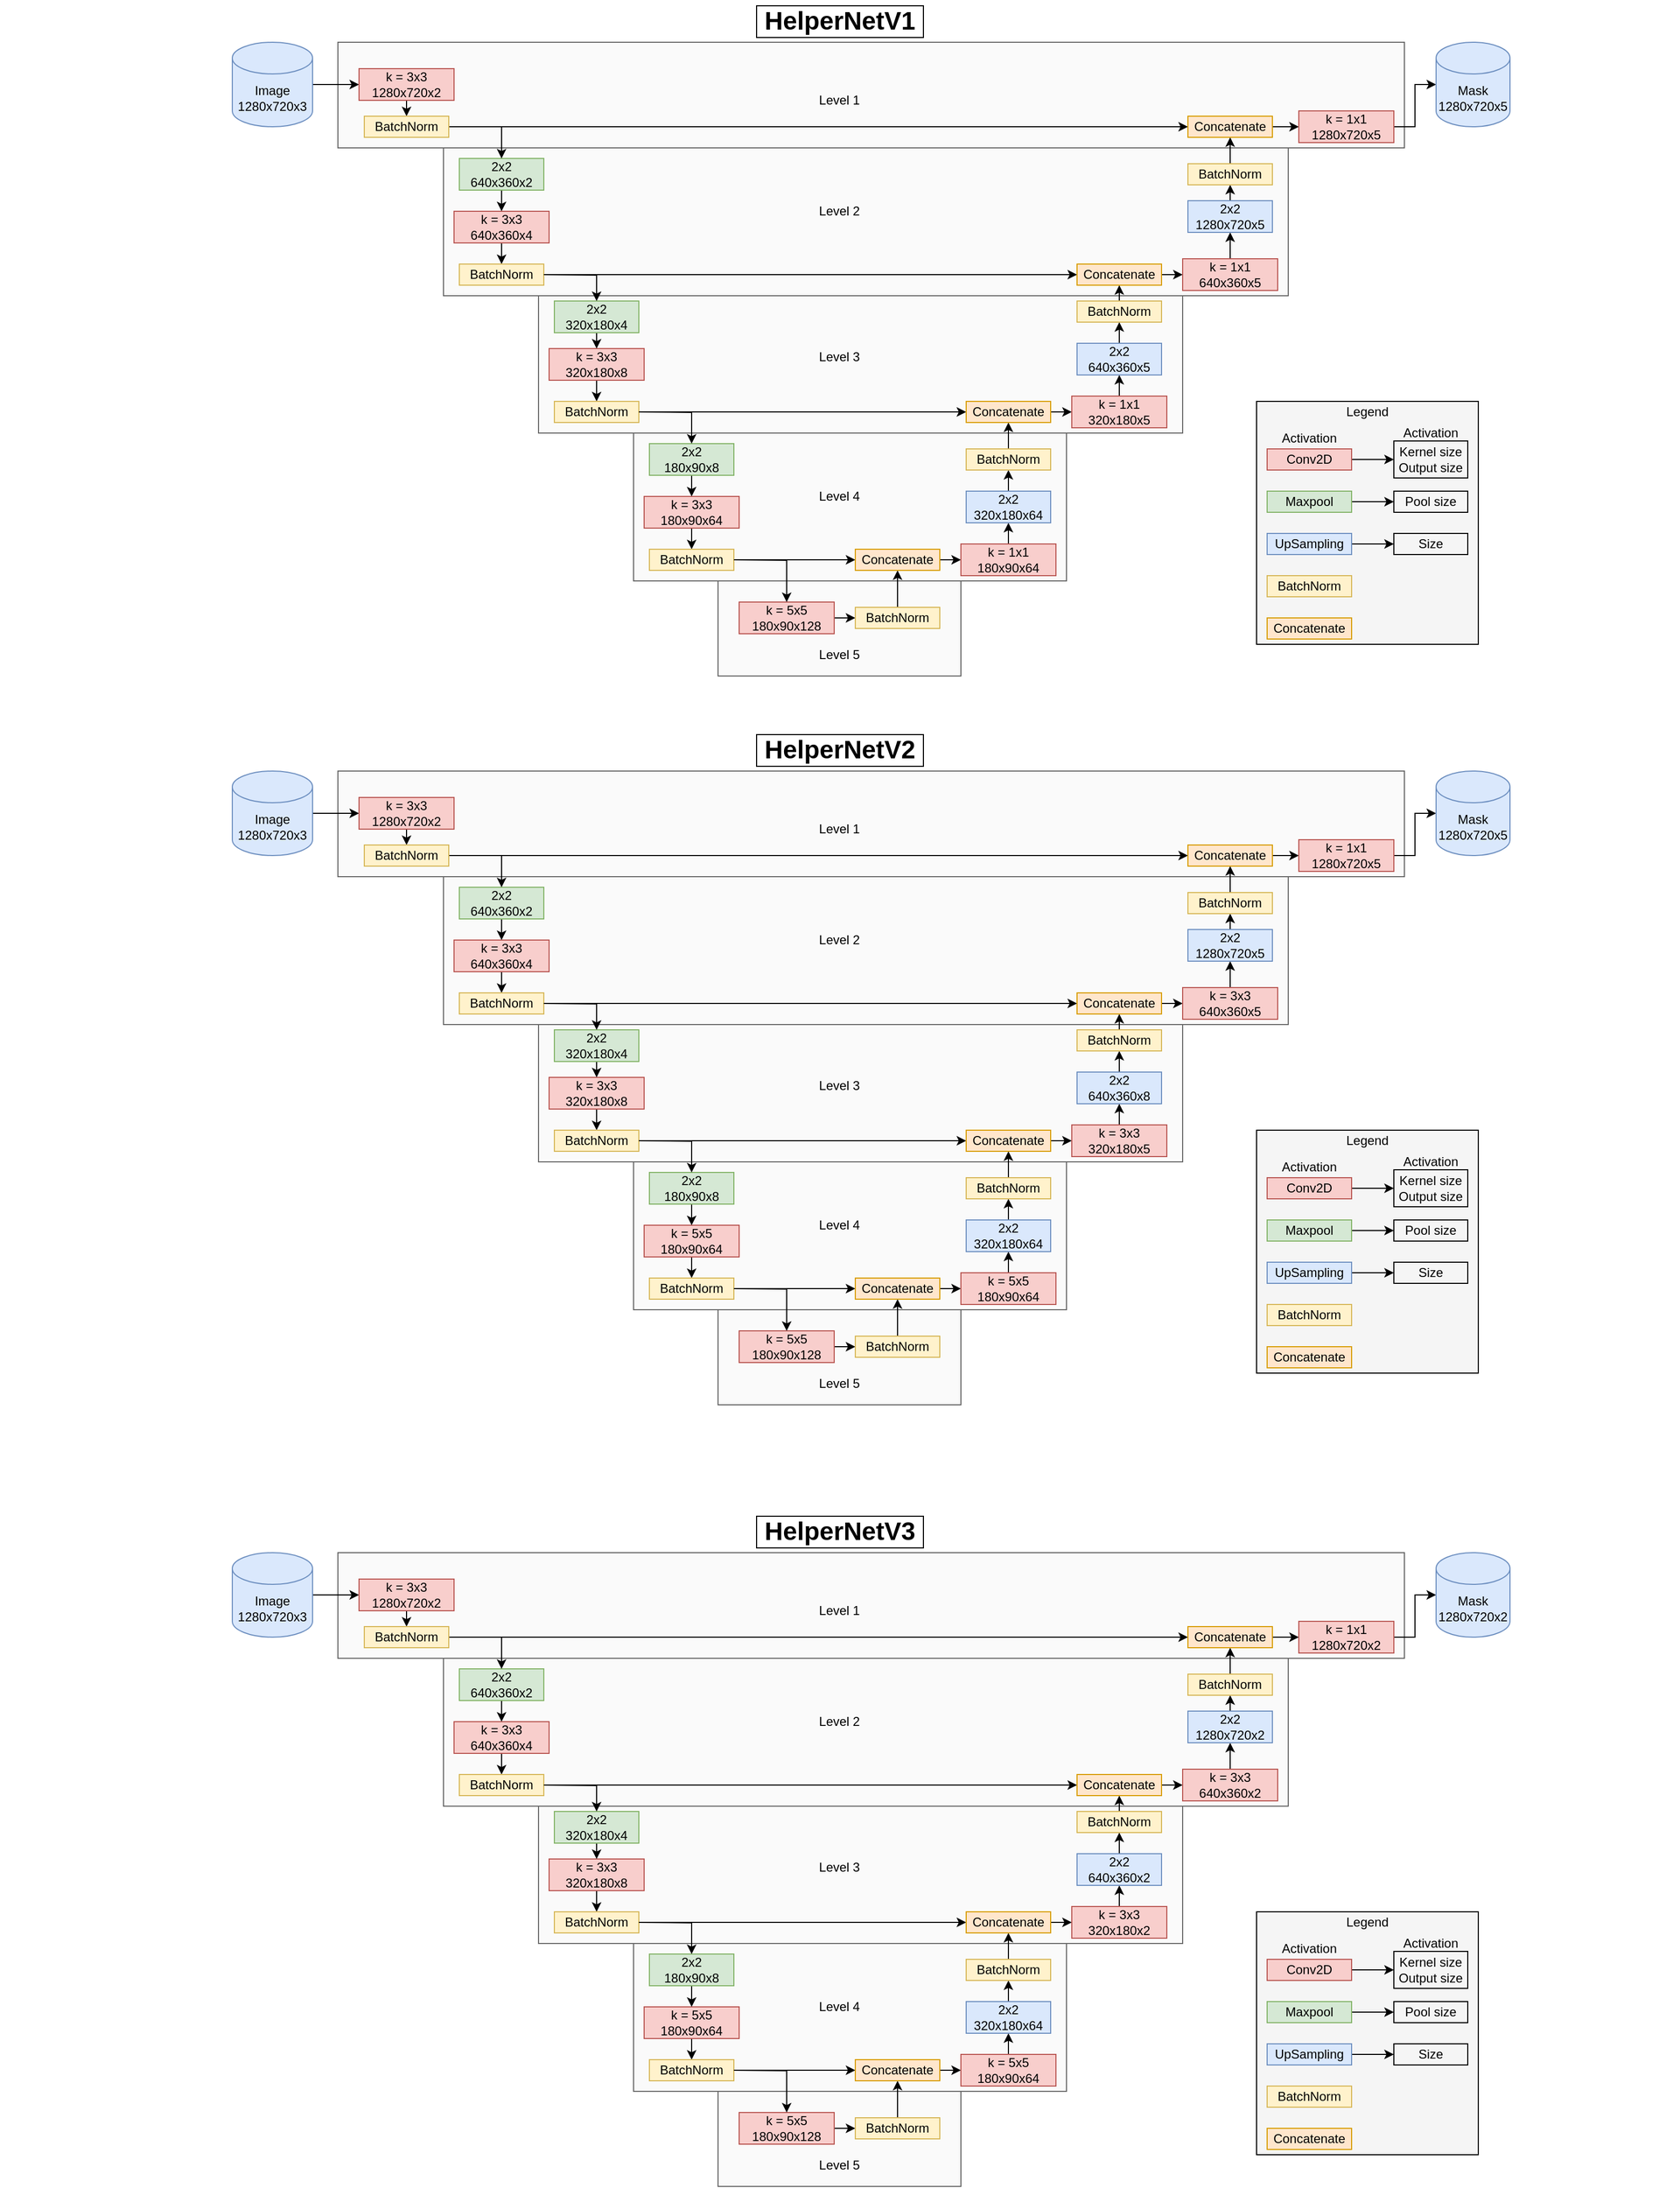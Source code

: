 <mxfile version="14.6.0" type="device"><diagram id="6I0OCvxSQrVGMHxT2VVA" name="Page-1"><mxGraphModel dx="2912" dy="1122" grid="1" gridSize="10" guides="1" tooltips="1" connect="1" arrows="1" fold="1" page="1" pageScale="1" pageWidth="850" pageHeight="1100" math="0" shadow="0"><root><mxCell id="0"/><mxCell id="1" parent="0"/><mxCell id="zMUbsbrOMQxn0PNhdTfW-115" value="" style="whiteSpace=wrap;html=1;strokeWidth=1;fontSize=14;strokeColor=#666666;fontColor=#333333;fillColor=#FAFAFA;" parent="1" vertex="1"><mxGeometry x="580" y="640" width="230" height="90" as="geometry"/></mxCell><mxCell id="zMUbsbrOMQxn0PNhdTfW-112" value="" style="whiteSpace=wrap;html=1;strokeWidth=1;fontSize=14;strokeColor=#666666;fontColor=#333333;fillColor=#FAFAFA;" parent="1" vertex="1"><mxGeometry x="500" y="500" width="410" height="140" as="geometry"/></mxCell><mxCell id="zMUbsbrOMQxn0PNhdTfW-111" value="" style="whiteSpace=wrap;html=1;strokeWidth=1;fontSize=14;strokeColor=#666666;fontColor=#333333;fillColor=#FAFAFA;" parent="1" vertex="1"><mxGeometry x="410" y="370" width="610" height="130" as="geometry"/></mxCell><mxCell id="zMUbsbrOMQxn0PNhdTfW-110" value="" style="whiteSpace=wrap;html=1;strokeWidth=1;fontSize=14;strokeColor=#666666;fontColor=#333333;fillColor=#FAFAFA;" parent="1" vertex="1"><mxGeometry x="320" y="230" width="800" height="140" as="geometry"/></mxCell><mxCell id="zMUbsbrOMQxn0PNhdTfW-106" value="" style="whiteSpace=wrap;html=1;strokeWidth=1;fontSize=14;strokeColor=#666666;fontColor=#333333;fillColor=#FAFAFA;" parent="1" vertex="1"><mxGeometry x="220" y="130" width="1010" height="100" as="geometry"/></mxCell><mxCell id="dKdSaXE48SgPbhcamS2K-32" value="" style="whiteSpace=wrap;html=1;strokeWidth=1;fillColor=#f5f5f5;fontSize=14;" parent="1" vertex="1"><mxGeometry x="1090" y="470" width="210" height="230" as="geometry"/></mxCell><mxCell id="dKdSaXE48SgPbhcamS2K-63" value="&lt;span style=&quot;background-color: rgb(255 , 255 , 255)&quot;&gt;&amp;nbsp;HelperNetV1&amp;nbsp;&lt;/span&gt;" style="text;strokeColor=none;html=1;fontSize=24;fontStyle=1;verticalAlign=middle;align=center;rounded=0;labelBorderColor=#000000;" parent="1" vertex="1"><mxGeometry x="-100" y="90" width="1590" height="40" as="geometry"/></mxCell><mxCell id="zMUbsbrOMQxn0PNhdTfW-20" style="edgeStyle=orthogonalEdgeStyle;rounded=0;orthogonalLoop=1;jettySize=auto;html=1;exitX=1;exitY=0.5;exitDx=0;exitDy=0;exitPerimeter=0;entryX=0;entryY=0.5;entryDx=0;entryDy=0;" parent="1" source="zMUbsbrOMQxn0PNhdTfW-1" target="zMUbsbrOMQxn0PNhdTfW-15" edge="1"><mxGeometry relative="1" as="geometry"/></mxCell><mxCell id="zMUbsbrOMQxn0PNhdTfW-1" value="Image&lt;br&gt;1280x720x3" style="shape=cylinder3;whiteSpace=wrap;html=1;boundedLbl=1;backgroundOutline=1;size=15;fillColor=#dae8fc;strokeColor=#6c8ebf;" parent="1" vertex="1"><mxGeometry x="120" y="130" width="76" height="80" as="geometry"/></mxCell><mxCell id="zMUbsbrOMQxn0PNhdTfW-102" style="edgeStyle=orthogonalEdgeStyle;rounded=0;orthogonalLoop=1;jettySize=auto;html=1;exitX=1;exitY=0.5;exitDx=0;exitDy=0;entryX=0;entryY=0.5;entryDx=0;entryDy=0;" parent="1" source="zMUbsbrOMQxn0PNhdTfW-11" target="zMUbsbrOMQxn0PNhdTfW-100" edge="1"><mxGeometry relative="1" as="geometry"/></mxCell><mxCell id="zMUbsbrOMQxn0PNhdTfW-11" value="Maxpool" style="rounded=0;whiteSpace=wrap;html=1;fillColor=#d5e8d4;strokeColor=#82b366;" parent="1" vertex="1"><mxGeometry x="1100" y="555" width="80" height="20" as="geometry"/></mxCell><mxCell id="zMUbsbrOMQxn0PNhdTfW-99" style="edgeStyle=orthogonalEdgeStyle;rounded=0;orthogonalLoop=1;jettySize=auto;html=1;exitX=1;exitY=0.5;exitDx=0;exitDy=0;entryX=0;entryY=0.5;entryDx=0;entryDy=0;" parent="1" source="zMUbsbrOMQxn0PNhdTfW-12" target="zMUbsbrOMQxn0PNhdTfW-98" edge="1"><mxGeometry relative="1" as="geometry"/></mxCell><mxCell id="zMUbsbrOMQxn0PNhdTfW-12" value="Conv2D" style="rounded=0;whiteSpace=wrap;html=1;fillColor=#f8cecc;strokeColor=#b85450;" parent="1" vertex="1"><mxGeometry x="1100" y="515" width="80" height="20" as="geometry"/></mxCell><mxCell id="zMUbsbrOMQxn0PNhdTfW-103" style="edgeStyle=orthogonalEdgeStyle;rounded=0;orthogonalLoop=1;jettySize=auto;html=1;exitX=1;exitY=0.5;exitDx=0;exitDy=0;entryX=0;entryY=0.5;entryDx=0;entryDy=0;" parent="1" source="zMUbsbrOMQxn0PNhdTfW-13" target="zMUbsbrOMQxn0PNhdTfW-101" edge="1"><mxGeometry relative="1" as="geometry"/></mxCell><mxCell id="zMUbsbrOMQxn0PNhdTfW-13" value="UpSampling" style="rounded=0;whiteSpace=wrap;html=1;fillColor=#dae8fc;strokeColor=#6c8ebf;" parent="1" vertex="1"><mxGeometry x="1100" y="595" width="80" height="20" as="geometry"/></mxCell><mxCell id="zMUbsbrOMQxn0PNhdTfW-24" style="edgeStyle=orthogonalEdgeStyle;rounded=0;orthogonalLoop=1;jettySize=auto;html=1;exitX=0.5;exitY=1;exitDx=0;exitDy=0;entryX=0.5;entryY=0;entryDx=0;entryDy=0;" parent="1" source="zMUbsbrOMQxn0PNhdTfW-15" target="zMUbsbrOMQxn0PNhdTfW-23" edge="1"><mxGeometry relative="1" as="geometry"/></mxCell><mxCell id="zMUbsbrOMQxn0PNhdTfW-15" value="k = 3x3&lt;br&gt;1280x720x2" style="rounded=0;whiteSpace=wrap;html=1;fillColor=#f8cecc;strokeColor=#b85450;" parent="1" vertex="1"><mxGeometry x="240" y="155" width="90" height="30" as="geometry"/></mxCell><mxCell id="zMUbsbrOMQxn0PNhdTfW-27" style="edgeStyle=orthogonalEdgeStyle;rounded=0;orthogonalLoop=1;jettySize=auto;html=1;exitX=0.5;exitY=1;exitDx=0;exitDy=0;entryX=0.5;entryY=0;entryDx=0;entryDy=0;" parent="1" source="zMUbsbrOMQxn0PNhdTfW-16" target="zMUbsbrOMQxn0PNhdTfW-26" edge="1"><mxGeometry relative="1" as="geometry"/></mxCell><mxCell id="zMUbsbrOMQxn0PNhdTfW-16" value="k = 3x3&lt;br&gt;640x360x4" style="rounded=0;whiteSpace=wrap;html=1;fillColor=#f8cecc;strokeColor=#b85450;" parent="1" vertex="1"><mxGeometry x="330" y="290" width="90" height="30" as="geometry"/></mxCell><mxCell id="zMUbsbrOMQxn0PNhdTfW-21" style="edgeStyle=orthogonalEdgeStyle;rounded=0;orthogonalLoop=1;jettySize=auto;html=1;exitX=0.5;exitY=1;exitDx=0;exitDy=0;entryX=0.5;entryY=0;entryDx=0;entryDy=0;" parent="1" source="zMUbsbrOMQxn0PNhdTfW-17" target="zMUbsbrOMQxn0PNhdTfW-16" edge="1"><mxGeometry relative="1" as="geometry"/></mxCell><mxCell id="zMUbsbrOMQxn0PNhdTfW-17" value="2x2&lt;br&gt;640x360x2" style="rounded=0;whiteSpace=wrap;html=1;fillColor=#d5e8d4;strokeColor=#82b366;" parent="1" vertex="1"><mxGeometry x="335" y="240" width="80" height="30" as="geometry"/></mxCell><mxCell id="zMUbsbrOMQxn0PNhdTfW-22" value="BatchNorm" style="rounded=0;whiteSpace=wrap;html=1;fillColor=#fff2cc;strokeColor=#d6b656;" parent="1" vertex="1"><mxGeometry x="1100" y="635" width="80" height="20" as="geometry"/></mxCell><mxCell id="zMUbsbrOMQxn0PNhdTfW-25" style="edgeStyle=orthogonalEdgeStyle;rounded=0;orthogonalLoop=1;jettySize=auto;html=1;exitX=1;exitY=0.5;exitDx=0;exitDy=0;entryX=0.5;entryY=0;entryDx=0;entryDy=0;" parent="1" source="zMUbsbrOMQxn0PNhdTfW-23" target="zMUbsbrOMQxn0PNhdTfW-17" edge="1"><mxGeometry relative="1" as="geometry"/></mxCell><mxCell id="zMUbsbrOMQxn0PNhdTfW-96" style="edgeStyle=orthogonalEdgeStyle;rounded=0;orthogonalLoop=1;jettySize=auto;html=1;exitX=1;exitY=0.5;exitDx=0;exitDy=0;entryX=0;entryY=0.5;entryDx=0;entryDy=0;" parent="1" source="zMUbsbrOMQxn0PNhdTfW-23" target="zMUbsbrOMQxn0PNhdTfW-81" edge="1"><mxGeometry relative="1" as="geometry"/></mxCell><mxCell id="zMUbsbrOMQxn0PNhdTfW-23" value="BatchNorm" style="rounded=0;whiteSpace=wrap;html=1;fillColor=#fff2cc;strokeColor=#d6b656;" parent="1" vertex="1"><mxGeometry x="245" y="200" width="80" height="20" as="geometry"/></mxCell><mxCell id="zMUbsbrOMQxn0PNhdTfW-93" style="edgeStyle=orthogonalEdgeStyle;rounded=0;orthogonalLoop=1;jettySize=auto;html=1;exitX=1;exitY=0.5;exitDx=0;exitDy=0;entryX=0;entryY=0.5;entryDx=0;entryDy=0;" parent="1" source="zMUbsbrOMQxn0PNhdTfW-26" target="zMUbsbrOMQxn0PNhdTfW-75" edge="1"><mxGeometry relative="1" as="geometry"/></mxCell><mxCell id="zMUbsbrOMQxn0PNhdTfW-26" value="BatchNorm" style="rounded=0;whiteSpace=wrap;html=1;fillColor=#fff2cc;strokeColor=#d6b656;" parent="1" vertex="1"><mxGeometry x="335" y="340" width="80" height="20" as="geometry"/></mxCell><mxCell id="zMUbsbrOMQxn0PNhdTfW-28" style="edgeStyle=orthogonalEdgeStyle;rounded=0;orthogonalLoop=1;jettySize=auto;html=1;exitX=0.5;exitY=1;exitDx=0;exitDy=0;entryX=0.5;entryY=0;entryDx=0;entryDy=0;" parent="1" source="zMUbsbrOMQxn0PNhdTfW-29" target="zMUbsbrOMQxn0PNhdTfW-33" edge="1"><mxGeometry relative="1" as="geometry"/></mxCell><mxCell id="zMUbsbrOMQxn0PNhdTfW-29" value="k = 3x3&lt;br&gt;320x180x8" style="rounded=0;whiteSpace=wrap;html=1;fillColor=#f8cecc;strokeColor=#b85450;" parent="1" vertex="1"><mxGeometry x="420" y="420" width="90" height="30" as="geometry"/></mxCell><mxCell id="zMUbsbrOMQxn0PNhdTfW-30" style="edgeStyle=orthogonalEdgeStyle;rounded=0;orthogonalLoop=1;jettySize=auto;html=1;exitX=0.5;exitY=1;exitDx=0;exitDy=0;entryX=0.5;entryY=0;entryDx=0;entryDy=0;" parent="1" source="zMUbsbrOMQxn0PNhdTfW-31" target="zMUbsbrOMQxn0PNhdTfW-29" edge="1"><mxGeometry relative="1" as="geometry"/></mxCell><mxCell id="zMUbsbrOMQxn0PNhdTfW-31" value="2x2&lt;br&gt;320x180x4" style="rounded=0;whiteSpace=wrap;html=1;fillColor=#d5e8d4;strokeColor=#82b366;" parent="1" vertex="1"><mxGeometry x="425" y="375" width="80" height="30" as="geometry"/></mxCell><mxCell id="zMUbsbrOMQxn0PNhdTfW-32" style="edgeStyle=orthogonalEdgeStyle;rounded=0;orthogonalLoop=1;jettySize=auto;html=1;exitX=1;exitY=0.5;exitDx=0;exitDy=0;entryX=0.5;entryY=0;entryDx=0;entryDy=0;" parent="1" target="zMUbsbrOMQxn0PNhdTfW-31" edge="1"><mxGeometry relative="1" as="geometry"><mxPoint x="415" y="350" as="sourcePoint"/></mxGeometry></mxCell><mxCell id="zMUbsbrOMQxn0PNhdTfW-91" style="edgeStyle=orthogonalEdgeStyle;rounded=0;orthogonalLoop=1;jettySize=auto;html=1;exitX=1;exitY=0.5;exitDx=0;exitDy=0;entryX=0;entryY=0.5;entryDx=0;entryDy=0;" parent="1" source="zMUbsbrOMQxn0PNhdTfW-33" target="zMUbsbrOMQxn0PNhdTfW-68" edge="1"><mxGeometry relative="1" as="geometry"/></mxCell><mxCell id="zMUbsbrOMQxn0PNhdTfW-33" value="BatchNorm" style="rounded=0;whiteSpace=wrap;html=1;fillColor=#fff2cc;strokeColor=#d6b656;" parent="1" vertex="1"><mxGeometry x="425" y="470" width="80" height="20" as="geometry"/></mxCell><mxCell id="zMUbsbrOMQxn0PNhdTfW-34" style="edgeStyle=orthogonalEdgeStyle;rounded=0;orthogonalLoop=1;jettySize=auto;html=1;exitX=0.5;exitY=1;exitDx=0;exitDy=0;entryX=0.5;entryY=0;entryDx=0;entryDy=0;" parent="1" source="zMUbsbrOMQxn0PNhdTfW-35" target="zMUbsbrOMQxn0PNhdTfW-39" edge="1"><mxGeometry relative="1" as="geometry"/></mxCell><mxCell id="zMUbsbrOMQxn0PNhdTfW-35" value="k = 3x3&lt;br&gt;180x90x64" style="rounded=0;whiteSpace=wrap;html=1;fillColor=#f8cecc;strokeColor=#b85450;" parent="1" vertex="1"><mxGeometry x="510" y="560" width="90" height="30" as="geometry"/></mxCell><mxCell id="zMUbsbrOMQxn0PNhdTfW-36" style="edgeStyle=orthogonalEdgeStyle;rounded=0;orthogonalLoop=1;jettySize=auto;html=1;exitX=0.5;exitY=1;exitDx=0;exitDy=0;entryX=0.5;entryY=0;entryDx=0;entryDy=0;" parent="1" source="zMUbsbrOMQxn0PNhdTfW-37" target="zMUbsbrOMQxn0PNhdTfW-35" edge="1"><mxGeometry relative="1" as="geometry"/></mxCell><mxCell id="zMUbsbrOMQxn0PNhdTfW-37" value="2x2&lt;br&gt;180x90x8" style="rounded=0;whiteSpace=wrap;html=1;fillColor=#d5e8d4;strokeColor=#82b366;" parent="1" vertex="1"><mxGeometry x="515" y="510" width="80" height="30" as="geometry"/></mxCell><mxCell id="zMUbsbrOMQxn0PNhdTfW-38" style="edgeStyle=orthogonalEdgeStyle;rounded=0;orthogonalLoop=1;jettySize=auto;html=1;exitX=1;exitY=0.5;exitDx=0;exitDy=0;entryX=0.5;entryY=0;entryDx=0;entryDy=0;" parent="1" target="zMUbsbrOMQxn0PNhdTfW-37" edge="1"><mxGeometry relative="1" as="geometry"><mxPoint x="505" y="480" as="sourcePoint"/></mxGeometry></mxCell><mxCell id="zMUbsbrOMQxn0PNhdTfW-92" style="edgeStyle=orthogonalEdgeStyle;rounded=0;orthogonalLoop=1;jettySize=auto;html=1;exitX=1;exitY=0.5;exitDx=0;exitDy=0;entryX=0;entryY=0.5;entryDx=0;entryDy=0;" parent="1" source="zMUbsbrOMQxn0PNhdTfW-39" target="zMUbsbrOMQxn0PNhdTfW-48" edge="1"><mxGeometry relative="1" as="geometry"/></mxCell><mxCell id="zMUbsbrOMQxn0PNhdTfW-39" value="BatchNorm" style="rounded=0;whiteSpace=wrap;html=1;fillColor=#fff2cc;strokeColor=#d6b656;" parent="1" vertex="1"><mxGeometry x="515" y="610" width="80" height="20" as="geometry"/></mxCell><mxCell id="zMUbsbrOMQxn0PNhdTfW-46" style="edgeStyle=orthogonalEdgeStyle;rounded=0;orthogonalLoop=1;jettySize=auto;html=1;exitX=1;exitY=0.5;exitDx=0;exitDy=0;entryX=0;entryY=0.5;entryDx=0;entryDy=0;" parent="1" source="zMUbsbrOMQxn0PNhdTfW-41" target="zMUbsbrOMQxn0PNhdTfW-45" edge="1"><mxGeometry relative="1" as="geometry"/></mxCell><mxCell id="zMUbsbrOMQxn0PNhdTfW-41" value="k = 5x5&lt;br&gt;180x90x128" style="rounded=0;whiteSpace=wrap;html=1;fillColor=#f8cecc;strokeColor=#b85450;" parent="1" vertex="1"><mxGeometry x="600" y="660" width="90" height="30" as="geometry"/></mxCell><mxCell id="zMUbsbrOMQxn0PNhdTfW-44" style="edgeStyle=orthogonalEdgeStyle;rounded=0;orthogonalLoop=1;jettySize=auto;html=1;exitX=1;exitY=0.5;exitDx=0;exitDy=0;entryX=0.5;entryY=0;entryDx=0;entryDy=0;" parent="1" target="zMUbsbrOMQxn0PNhdTfW-41" edge="1"><mxGeometry relative="1" as="geometry"><mxPoint x="595" y="620" as="sourcePoint"/><mxPoint x="645" y="640" as="targetPoint"/></mxGeometry></mxCell><mxCell id="zMUbsbrOMQxn0PNhdTfW-66" style="edgeStyle=orthogonalEdgeStyle;rounded=0;orthogonalLoop=1;jettySize=auto;html=1;exitX=0.5;exitY=0;exitDx=0;exitDy=0;entryX=0.5;entryY=1;entryDx=0;entryDy=0;" parent="1" source="zMUbsbrOMQxn0PNhdTfW-45" target="zMUbsbrOMQxn0PNhdTfW-48" edge="1"><mxGeometry relative="1" as="geometry"/></mxCell><mxCell id="zMUbsbrOMQxn0PNhdTfW-45" value="BatchNorm" style="rounded=0;whiteSpace=wrap;html=1;fillColor=#fff2cc;strokeColor=#d6b656;" parent="1" vertex="1"><mxGeometry x="710" y="665" width="80" height="20" as="geometry"/></mxCell><mxCell id="zMUbsbrOMQxn0PNhdTfW-47" value="Concatenate" style="rounded=0;whiteSpace=wrap;html=1;fillColor=#ffe6cc;strokeColor=#d79b00;" parent="1" vertex="1"><mxGeometry x="1100" y="675" width="80" height="20" as="geometry"/></mxCell><mxCell id="zMUbsbrOMQxn0PNhdTfW-56" style="edgeStyle=orthogonalEdgeStyle;rounded=0;orthogonalLoop=1;jettySize=auto;html=1;exitX=1;exitY=0.5;exitDx=0;exitDy=0;entryX=0;entryY=0.5;entryDx=0;entryDy=0;" parent="1" source="zMUbsbrOMQxn0PNhdTfW-48" target="zMUbsbrOMQxn0PNhdTfW-50" edge="1"><mxGeometry relative="1" as="geometry"/></mxCell><mxCell id="zMUbsbrOMQxn0PNhdTfW-48" value="Concatenate" style="rounded=0;whiteSpace=wrap;html=1;fillColor=#ffe6cc;strokeColor=#d79b00;" parent="1" vertex="1"><mxGeometry x="710" y="610" width="80" height="20" as="geometry"/></mxCell><mxCell id="zMUbsbrOMQxn0PNhdTfW-57" style="edgeStyle=orthogonalEdgeStyle;rounded=0;orthogonalLoop=1;jettySize=auto;html=1;exitX=0.5;exitY=0;exitDx=0;exitDy=0;entryX=0.5;entryY=1;entryDx=0;entryDy=0;" parent="1" source="zMUbsbrOMQxn0PNhdTfW-50" target="zMUbsbrOMQxn0PNhdTfW-52" edge="1"><mxGeometry relative="1" as="geometry"/></mxCell><mxCell id="zMUbsbrOMQxn0PNhdTfW-50" value="k = 1x1&lt;br&gt;180x90x64" style="rounded=0;whiteSpace=wrap;html=1;fillColor=#f8cecc;strokeColor=#b85450;" parent="1" vertex="1"><mxGeometry x="810" y="605" width="90" height="30" as="geometry"/></mxCell><mxCell id="zMUbsbrOMQxn0PNhdTfW-58" style="edgeStyle=orthogonalEdgeStyle;rounded=0;orthogonalLoop=1;jettySize=auto;html=1;exitX=0.5;exitY=0;exitDx=0;exitDy=0;entryX=0.5;entryY=1;entryDx=0;entryDy=0;" parent="1" source="zMUbsbrOMQxn0PNhdTfW-52" target="zMUbsbrOMQxn0PNhdTfW-54" edge="1"><mxGeometry relative="1" as="geometry"/></mxCell><mxCell id="zMUbsbrOMQxn0PNhdTfW-52" value="2x2&lt;br&gt;320x180x64" style="rounded=0;whiteSpace=wrap;html=1;fillColor=#dae8fc;strokeColor=#6c8ebf;" parent="1" vertex="1"><mxGeometry x="815" y="555" width="80" height="30" as="geometry"/></mxCell><mxCell id="zMUbsbrOMQxn0PNhdTfW-85" style="edgeStyle=orthogonalEdgeStyle;rounded=0;orthogonalLoop=1;jettySize=auto;html=1;exitX=0.5;exitY=0;exitDx=0;exitDy=0;entryX=0.5;entryY=1;entryDx=0;entryDy=0;" parent="1" source="zMUbsbrOMQxn0PNhdTfW-54" target="zMUbsbrOMQxn0PNhdTfW-68" edge="1"><mxGeometry relative="1" as="geometry"/></mxCell><mxCell id="zMUbsbrOMQxn0PNhdTfW-54" value="BatchNorm" style="rounded=0;whiteSpace=wrap;html=1;fillColor=#fff2cc;strokeColor=#d6b656;" parent="1" vertex="1"><mxGeometry x="815" y="515" width="80" height="20" as="geometry"/></mxCell><mxCell id="zMUbsbrOMQxn0PNhdTfW-114" style="edgeStyle=orthogonalEdgeStyle;rounded=0;orthogonalLoop=1;jettySize=auto;html=1;exitX=1;exitY=0.5;exitDx=0;exitDy=0;entryX=0;entryY=0.5;entryDx=0;entryDy=0;" parent="1" source="zMUbsbrOMQxn0PNhdTfW-68" target="zMUbsbrOMQxn0PNhdTfW-70" edge="1"><mxGeometry relative="1" as="geometry"/></mxCell><mxCell id="zMUbsbrOMQxn0PNhdTfW-68" value="Concatenate" style="rounded=0;whiteSpace=wrap;html=1;fillColor=#ffe6cc;strokeColor=#d79b00;" parent="1" vertex="1"><mxGeometry x="815" y="470" width="80" height="20" as="geometry"/></mxCell><mxCell id="zMUbsbrOMQxn0PNhdTfW-69" style="edgeStyle=orthogonalEdgeStyle;rounded=0;orthogonalLoop=1;jettySize=auto;html=1;exitX=0.5;exitY=0;exitDx=0;exitDy=0;entryX=0.5;entryY=1;entryDx=0;entryDy=0;" parent="1" source="zMUbsbrOMQxn0PNhdTfW-70" target="zMUbsbrOMQxn0PNhdTfW-72" edge="1"><mxGeometry relative="1" as="geometry"/></mxCell><mxCell id="zMUbsbrOMQxn0PNhdTfW-70" value="k = 1x1&lt;br&gt;320x180x5" style="rounded=0;whiteSpace=wrap;html=1;fillColor=#f8cecc;strokeColor=#b85450;" parent="1" vertex="1"><mxGeometry x="915" y="465" width="90" height="30" as="geometry"/></mxCell><mxCell id="zMUbsbrOMQxn0PNhdTfW-71" style="edgeStyle=orthogonalEdgeStyle;rounded=0;orthogonalLoop=1;jettySize=auto;html=1;exitX=0.5;exitY=0;exitDx=0;exitDy=0;entryX=0.5;entryY=1;entryDx=0;entryDy=0;" parent="1" source="zMUbsbrOMQxn0PNhdTfW-72" target="zMUbsbrOMQxn0PNhdTfW-73" edge="1"><mxGeometry relative="1" as="geometry"/></mxCell><mxCell id="zMUbsbrOMQxn0PNhdTfW-72" value="2x2&lt;br&gt;640x360x5" style="rounded=0;whiteSpace=wrap;html=1;fillColor=#dae8fc;strokeColor=#6c8ebf;" parent="1" vertex="1"><mxGeometry x="920" y="415" width="80" height="30" as="geometry"/></mxCell><mxCell id="zMUbsbrOMQxn0PNhdTfW-86" style="edgeStyle=orthogonalEdgeStyle;rounded=0;orthogonalLoop=1;jettySize=auto;html=1;exitX=0.5;exitY=0;exitDx=0;exitDy=0;entryX=0.5;entryY=1;entryDx=0;entryDy=0;" parent="1" source="zMUbsbrOMQxn0PNhdTfW-73" target="zMUbsbrOMQxn0PNhdTfW-75" edge="1"><mxGeometry relative="1" as="geometry"/></mxCell><mxCell id="zMUbsbrOMQxn0PNhdTfW-73" value="BatchNorm" style="rounded=0;whiteSpace=wrap;html=1;fillColor=#fff2cc;strokeColor=#d6b656;" parent="1" vertex="1"><mxGeometry x="920" y="375" width="80" height="20" as="geometry"/></mxCell><mxCell id="zMUbsbrOMQxn0PNhdTfW-95" style="edgeStyle=orthogonalEdgeStyle;rounded=0;orthogonalLoop=1;jettySize=auto;html=1;exitX=1;exitY=0.5;exitDx=0;exitDy=0;entryX=0;entryY=0.5;entryDx=0;entryDy=0;" parent="1" source="zMUbsbrOMQxn0PNhdTfW-75" target="zMUbsbrOMQxn0PNhdTfW-77" edge="1"><mxGeometry relative="1" as="geometry"/></mxCell><mxCell id="zMUbsbrOMQxn0PNhdTfW-75" value="Concatenate" style="rounded=0;whiteSpace=wrap;html=1;fillColor=#ffe6cc;strokeColor=#d79b00;" parent="1" vertex="1"><mxGeometry x="920" y="340" width="80" height="20" as="geometry"/></mxCell><mxCell id="zMUbsbrOMQxn0PNhdTfW-76" style="edgeStyle=orthogonalEdgeStyle;rounded=0;orthogonalLoop=1;jettySize=auto;html=1;exitX=0.5;exitY=0;exitDx=0;exitDy=0;entryX=0.5;entryY=1;entryDx=0;entryDy=0;" parent="1" source="zMUbsbrOMQxn0PNhdTfW-77" target="zMUbsbrOMQxn0PNhdTfW-79" edge="1"><mxGeometry relative="1" as="geometry"/></mxCell><mxCell id="zMUbsbrOMQxn0PNhdTfW-77" value="k = 1x1&lt;br&gt;640x360x5" style="rounded=0;whiteSpace=wrap;html=1;fillColor=#f8cecc;strokeColor=#b85450;" parent="1" vertex="1"><mxGeometry x="1020" y="335" width="90" height="30" as="geometry"/></mxCell><mxCell id="zMUbsbrOMQxn0PNhdTfW-78" style="edgeStyle=orthogonalEdgeStyle;rounded=0;orthogonalLoop=1;jettySize=auto;html=1;exitX=0.5;exitY=0;exitDx=0;exitDy=0;entryX=0.5;entryY=1;entryDx=0;entryDy=0;" parent="1" source="zMUbsbrOMQxn0PNhdTfW-79" target="zMUbsbrOMQxn0PNhdTfW-80" edge="1"><mxGeometry relative="1" as="geometry"/></mxCell><mxCell id="zMUbsbrOMQxn0PNhdTfW-79" value="2x2&lt;br&gt;1280x720x5" style="rounded=0;whiteSpace=wrap;html=1;fillColor=#dae8fc;strokeColor=#6c8ebf;" parent="1" vertex="1"><mxGeometry x="1025" y="280" width="80" height="30" as="geometry"/></mxCell><mxCell id="zMUbsbrOMQxn0PNhdTfW-87" style="edgeStyle=orthogonalEdgeStyle;rounded=0;orthogonalLoop=1;jettySize=auto;html=1;exitX=0.5;exitY=0;exitDx=0;exitDy=0;entryX=0.5;entryY=1;entryDx=0;entryDy=0;" parent="1" source="zMUbsbrOMQxn0PNhdTfW-80" target="zMUbsbrOMQxn0PNhdTfW-81" edge="1"><mxGeometry relative="1" as="geometry"/></mxCell><mxCell id="zMUbsbrOMQxn0PNhdTfW-80" value="BatchNorm" style="rounded=0;whiteSpace=wrap;html=1;fillColor=#fff2cc;strokeColor=#d6b656;" parent="1" vertex="1"><mxGeometry x="1025" y="245" width="80" height="20" as="geometry"/></mxCell><mxCell id="zMUbsbrOMQxn0PNhdTfW-108" style="edgeStyle=orthogonalEdgeStyle;rounded=0;orthogonalLoop=1;jettySize=auto;html=1;exitX=1;exitY=0.5;exitDx=0;exitDy=0;entryX=0;entryY=0.5;entryDx=0;entryDy=0;" parent="1" source="zMUbsbrOMQxn0PNhdTfW-81" target="zMUbsbrOMQxn0PNhdTfW-82" edge="1"><mxGeometry relative="1" as="geometry"/></mxCell><mxCell id="zMUbsbrOMQxn0PNhdTfW-81" value="Concatenate" style="rounded=0;whiteSpace=wrap;html=1;fillColor=#ffe6cc;strokeColor=#d79b00;" parent="1" vertex="1"><mxGeometry x="1025" y="200" width="80" height="20" as="geometry"/></mxCell><mxCell id="zMUbsbrOMQxn0PNhdTfW-107" style="edgeStyle=orthogonalEdgeStyle;rounded=0;orthogonalLoop=1;jettySize=auto;html=1;exitX=1;exitY=0.5;exitDx=0;exitDy=0;entryX=0;entryY=0.5;entryDx=0;entryDy=0;entryPerimeter=0;" parent="1" source="zMUbsbrOMQxn0PNhdTfW-82" target="zMUbsbrOMQxn0PNhdTfW-84" edge="1"><mxGeometry relative="1" as="geometry"/></mxCell><mxCell id="zMUbsbrOMQxn0PNhdTfW-82" value="k = 1x1&lt;br&gt;1280x720x5" style="rounded=0;whiteSpace=wrap;html=1;fillColor=#f8cecc;strokeColor=#b85450;" parent="1" vertex="1"><mxGeometry x="1130" y="195" width="90" height="30" as="geometry"/></mxCell><mxCell id="zMUbsbrOMQxn0PNhdTfW-84" value="Mask&lt;br&gt;1280x720x5" style="shape=cylinder3;whiteSpace=wrap;html=1;boundedLbl=1;backgroundOutline=1;size=15;fillColor=#dae8fc;strokeColor=#6c8ebf;" parent="1" vertex="1"><mxGeometry x="1260" y="130" width="70" height="80" as="geometry"/></mxCell><mxCell id="zMUbsbrOMQxn0PNhdTfW-97" value="Activation" style="text;html=1;strokeColor=none;fillColor=none;align=center;verticalAlign=middle;whiteSpace=wrap;rounded=0;" parent="1" vertex="1"><mxGeometry x="1120" y="495" width="40" height="20" as="geometry"/></mxCell><mxCell id="zMUbsbrOMQxn0PNhdTfW-98" value="Kernel size&lt;br&gt;Output size" style="text;html=1;fillColor=none;align=center;verticalAlign=middle;whiteSpace=wrap;rounded=0;strokeColor=#000000;" parent="1" vertex="1"><mxGeometry x="1220" y="507.5" width="70" height="35" as="geometry"/></mxCell><mxCell id="zMUbsbrOMQxn0PNhdTfW-100" value="Pool size" style="text;html=1;fillColor=none;align=center;verticalAlign=middle;whiteSpace=wrap;rounded=0;strokeColor=#000000;" parent="1" vertex="1"><mxGeometry x="1220" y="555" width="70" height="20" as="geometry"/></mxCell><mxCell id="zMUbsbrOMQxn0PNhdTfW-101" value="Size" style="text;html=1;align=center;verticalAlign=middle;whiteSpace=wrap;rounded=0;strokeColor=#000000;" parent="1" vertex="1"><mxGeometry x="1220" y="595" width="70" height="20" as="geometry"/></mxCell><mxCell id="zMUbsbrOMQxn0PNhdTfW-104" value="Activation" style="text;html=1;strokeColor=none;fillColor=none;align=center;verticalAlign=middle;whiteSpace=wrap;rounded=0;" parent="1" vertex="1"><mxGeometry x="1235" y="490" width="40" height="20" as="geometry"/></mxCell><mxCell id="zMUbsbrOMQxn0PNhdTfW-105" value="Legend" style="text;html=1;strokeColor=none;fillColor=none;align=center;verticalAlign=middle;whiteSpace=wrap;rounded=0;" parent="1" vertex="1"><mxGeometry x="1175" y="470" width="40" height="20" as="geometry"/></mxCell><mxCell id="zMUbsbrOMQxn0PNhdTfW-116" value="Level 1" style="text;html=1;strokeColor=none;fillColor=none;align=center;verticalAlign=middle;whiteSpace=wrap;rounded=0;" parent="1" vertex="1"><mxGeometry x="655" y="175" width="80" height="20" as="geometry"/></mxCell><mxCell id="zMUbsbrOMQxn0PNhdTfW-117" value="Level 2" style="text;html=1;strokeColor=none;fillColor=none;align=center;verticalAlign=middle;whiteSpace=wrap;rounded=0;" parent="1" vertex="1"><mxGeometry x="655" y="280" width="80" height="20" as="geometry"/></mxCell><mxCell id="zMUbsbrOMQxn0PNhdTfW-118" value="Level 3" style="text;html=1;strokeColor=none;fillColor=none;align=center;verticalAlign=middle;whiteSpace=wrap;rounded=0;" parent="1" vertex="1"><mxGeometry x="655" y="417.5" width="80" height="20" as="geometry"/></mxCell><mxCell id="zMUbsbrOMQxn0PNhdTfW-119" value="Level 4" style="text;html=1;strokeColor=none;fillColor=none;align=center;verticalAlign=middle;whiteSpace=wrap;rounded=0;" parent="1" vertex="1"><mxGeometry x="655" y="550" width="80" height="20" as="geometry"/></mxCell><mxCell id="zMUbsbrOMQxn0PNhdTfW-120" value="Level 5" style="text;html=1;strokeColor=none;fillColor=none;align=center;verticalAlign=middle;whiteSpace=wrap;rounded=0;" parent="1" vertex="1"><mxGeometry x="655" y="700" width="80" height="20" as="geometry"/></mxCell><mxCell id="h5yfPXvOJ-_VCAsDSBXx-1" value="" style="whiteSpace=wrap;html=1;strokeWidth=1;fontSize=14;strokeColor=#666666;fontColor=#333333;fillColor=#FAFAFA;" vertex="1" parent="1"><mxGeometry x="580" y="1330" width="230" height="90" as="geometry"/></mxCell><mxCell id="h5yfPXvOJ-_VCAsDSBXx-2" value="" style="whiteSpace=wrap;html=1;strokeWidth=1;fontSize=14;strokeColor=#666666;fontColor=#333333;fillColor=#FAFAFA;" vertex="1" parent="1"><mxGeometry x="500" y="1190" width="410" height="140" as="geometry"/></mxCell><mxCell id="h5yfPXvOJ-_VCAsDSBXx-3" value="" style="whiteSpace=wrap;html=1;strokeWidth=1;fontSize=14;strokeColor=#666666;fontColor=#333333;fillColor=#FAFAFA;" vertex="1" parent="1"><mxGeometry x="410" y="1060" width="610" height="130" as="geometry"/></mxCell><mxCell id="h5yfPXvOJ-_VCAsDSBXx-4" value="" style="whiteSpace=wrap;html=1;strokeWidth=1;fontSize=14;strokeColor=#666666;fontColor=#333333;fillColor=#FAFAFA;" vertex="1" parent="1"><mxGeometry x="320" y="920" width="800" height="140" as="geometry"/></mxCell><mxCell id="h5yfPXvOJ-_VCAsDSBXx-5" value="" style="whiteSpace=wrap;html=1;strokeWidth=1;fontSize=14;strokeColor=#666666;fontColor=#333333;fillColor=#FAFAFA;" vertex="1" parent="1"><mxGeometry x="220" y="820" width="1010" height="100" as="geometry"/></mxCell><mxCell id="h5yfPXvOJ-_VCAsDSBXx-6" value="" style="whiteSpace=wrap;html=1;strokeWidth=1;fillColor=#f5f5f5;fontSize=14;" vertex="1" parent="1"><mxGeometry x="1090" y="1160" width="210" height="230" as="geometry"/></mxCell><mxCell id="h5yfPXvOJ-_VCAsDSBXx-7" style="edgeStyle=orthogonalEdgeStyle;rounded=0;orthogonalLoop=1;jettySize=auto;html=1;exitX=1;exitY=0.5;exitDx=0;exitDy=0;exitPerimeter=0;entryX=0;entryY=0.5;entryDx=0;entryDy=0;" edge="1" parent="1" source="h5yfPXvOJ-_VCAsDSBXx-8" target="h5yfPXvOJ-_VCAsDSBXx-16"><mxGeometry relative="1" as="geometry"/></mxCell><mxCell id="h5yfPXvOJ-_VCAsDSBXx-8" value="Image&lt;br&gt;1280x720x3" style="shape=cylinder3;whiteSpace=wrap;html=1;boundedLbl=1;backgroundOutline=1;size=15;fillColor=#dae8fc;strokeColor=#6c8ebf;" vertex="1" parent="1"><mxGeometry x="120" y="820" width="76" height="80" as="geometry"/></mxCell><mxCell id="h5yfPXvOJ-_VCAsDSBXx-9" style="edgeStyle=orthogonalEdgeStyle;rounded=0;orthogonalLoop=1;jettySize=auto;html=1;exitX=1;exitY=0.5;exitDx=0;exitDy=0;entryX=0;entryY=0.5;entryDx=0;entryDy=0;" edge="1" parent="1" source="h5yfPXvOJ-_VCAsDSBXx-10" target="h5yfPXvOJ-_VCAsDSBXx-78"><mxGeometry relative="1" as="geometry"/></mxCell><mxCell id="h5yfPXvOJ-_VCAsDSBXx-10" value="Maxpool" style="rounded=0;whiteSpace=wrap;html=1;fillColor=#d5e8d4;strokeColor=#82b366;" vertex="1" parent="1"><mxGeometry x="1100" y="1245" width="80" height="20" as="geometry"/></mxCell><mxCell id="h5yfPXvOJ-_VCAsDSBXx-11" style="edgeStyle=orthogonalEdgeStyle;rounded=0;orthogonalLoop=1;jettySize=auto;html=1;exitX=1;exitY=0.5;exitDx=0;exitDy=0;entryX=0;entryY=0.5;entryDx=0;entryDy=0;" edge="1" parent="1" source="h5yfPXvOJ-_VCAsDSBXx-12" target="h5yfPXvOJ-_VCAsDSBXx-77"><mxGeometry relative="1" as="geometry"/></mxCell><mxCell id="h5yfPXvOJ-_VCAsDSBXx-12" value="Conv2D" style="rounded=0;whiteSpace=wrap;html=1;fillColor=#f8cecc;strokeColor=#b85450;" vertex="1" parent="1"><mxGeometry x="1100" y="1205" width="80" height="20" as="geometry"/></mxCell><mxCell id="h5yfPXvOJ-_VCAsDSBXx-13" style="edgeStyle=orthogonalEdgeStyle;rounded=0;orthogonalLoop=1;jettySize=auto;html=1;exitX=1;exitY=0.5;exitDx=0;exitDy=0;entryX=0;entryY=0.5;entryDx=0;entryDy=0;" edge="1" parent="1" source="h5yfPXvOJ-_VCAsDSBXx-14" target="h5yfPXvOJ-_VCAsDSBXx-79"><mxGeometry relative="1" as="geometry"/></mxCell><mxCell id="h5yfPXvOJ-_VCAsDSBXx-14" value="UpSampling" style="rounded=0;whiteSpace=wrap;html=1;fillColor=#dae8fc;strokeColor=#6c8ebf;" vertex="1" parent="1"><mxGeometry x="1100" y="1285" width="80" height="20" as="geometry"/></mxCell><mxCell id="h5yfPXvOJ-_VCAsDSBXx-15" style="edgeStyle=orthogonalEdgeStyle;rounded=0;orthogonalLoop=1;jettySize=auto;html=1;exitX=0.5;exitY=1;exitDx=0;exitDy=0;entryX=0.5;entryY=0;entryDx=0;entryDy=0;" edge="1" parent="1" source="h5yfPXvOJ-_VCAsDSBXx-16" target="h5yfPXvOJ-_VCAsDSBXx-24"><mxGeometry relative="1" as="geometry"/></mxCell><mxCell id="h5yfPXvOJ-_VCAsDSBXx-16" value="k = 3x3&lt;br&gt;1280x720x2" style="rounded=0;whiteSpace=wrap;html=1;fillColor=#f8cecc;strokeColor=#b85450;" vertex="1" parent="1"><mxGeometry x="240" y="845" width="90" height="30" as="geometry"/></mxCell><mxCell id="h5yfPXvOJ-_VCAsDSBXx-17" style="edgeStyle=orthogonalEdgeStyle;rounded=0;orthogonalLoop=1;jettySize=auto;html=1;exitX=0.5;exitY=1;exitDx=0;exitDy=0;entryX=0.5;entryY=0;entryDx=0;entryDy=0;" edge="1" parent="1" source="h5yfPXvOJ-_VCAsDSBXx-18" target="h5yfPXvOJ-_VCAsDSBXx-26"><mxGeometry relative="1" as="geometry"/></mxCell><mxCell id="h5yfPXvOJ-_VCAsDSBXx-18" value="k = 3x3&lt;br&gt;640x360x4" style="rounded=0;whiteSpace=wrap;html=1;fillColor=#f8cecc;strokeColor=#b85450;" vertex="1" parent="1"><mxGeometry x="330" y="980" width="90" height="30" as="geometry"/></mxCell><mxCell id="h5yfPXvOJ-_VCAsDSBXx-19" style="edgeStyle=orthogonalEdgeStyle;rounded=0;orthogonalLoop=1;jettySize=auto;html=1;exitX=0.5;exitY=1;exitDx=0;exitDy=0;entryX=0.5;entryY=0;entryDx=0;entryDy=0;" edge="1" parent="1" source="h5yfPXvOJ-_VCAsDSBXx-20" target="h5yfPXvOJ-_VCAsDSBXx-18"><mxGeometry relative="1" as="geometry"/></mxCell><mxCell id="h5yfPXvOJ-_VCAsDSBXx-20" value="2x2&lt;br&gt;640x360x2" style="rounded=0;whiteSpace=wrap;html=1;fillColor=#d5e8d4;strokeColor=#82b366;" vertex="1" parent="1"><mxGeometry x="335" y="930" width="80" height="30" as="geometry"/></mxCell><mxCell id="h5yfPXvOJ-_VCAsDSBXx-21" value="BatchNorm" style="rounded=0;whiteSpace=wrap;html=1;fillColor=#fff2cc;strokeColor=#d6b656;" vertex="1" parent="1"><mxGeometry x="1100" y="1325" width="80" height="20" as="geometry"/></mxCell><mxCell id="h5yfPXvOJ-_VCAsDSBXx-22" style="edgeStyle=orthogonalEdgeStyle;rounded=0;orthogonalLoop=1;jettySize=auto;html=1;exitX=1;exitY=0.5;exitDx=0;exitDy=0;entryX=0.5;entryY=0;entryDx=0;entryDy=0;" edge="1" parent="1" source="h5yfPXvOJ-_VCAsDSBXx-24" target="h5yfPXvOJ-_VCAsDSBXx-20"><mxGeometry relative="1" as="geometry"/></mxCell><mxCell id="h5yfPXvOJ-_VCAsDSBXx-23" style="edgeStyle=orthogonalEdgeStyle;rounded=0;orthogonalLoop=1;jettySize=auto;html=1;exitX=1;exitY=0.5;exitDx=0;exitDy=0;entryX=0;entryY=0.5;entryDx=0;entryDy=0;" edge="1" parent="1" source="h5yfPXvOJ-_VCAsDSBXx-24" target="h5yfPXvOJ-_VCAsDSBXx-72"><mxGeometry relative="1" as="geometry"/></mxCell><mxCell id="h5yfPXvOJ-_VCAsDSBXx-24" value="BatchNorm" style="rounded=0;whiteSpace=wrap;html=1;fillColor=#fff2cc;strokeColor=#d6b656;" vertex="1" parent="1"><mxGeometry x="245" y="890" width="80" height="20" as="geometry"/></mxCell><mxCell id="h5yfPXvOJ-_VCAsDSBXx-25" style="edgeStyle=orthogonalEdgeStyle;rounded=0;orthogonalLoop=1;jettySize=auto;html=1;exitX=1;exitY=0.5;exitDx=0;exitDy=0;entryX=0;entryY=0.5;entryDx=0;entryDy=0;" edge="1" parent="1" source="h5yfPXvOJ-_VCAsDSBXx-26" target="h5yfPXvOJ-_VCAsDSBXx-64"><mxGeometry relative="1" as="geometry"/></mxCell><mxCell id="h5yfPXvOJ-_VCAsDSBXx-26" value="BatchNorm" style="rounded=0;whiteSpace=wrap;html=1;fillColor=#fff2cc;strokeColor=#d6b656;" vertex="1" parent="1"><mxGeometry x="335" y="1030" width="80" height="20" as="geometry"/></mxCell><mxCell id="h5yfPXvOJ-_VCAsDSBXx-27" style="edgeStyle=orthogonalEdgeStyle;rounded=0;orthogonalLoop=1;jettySize=auto;html=1;exitX=0.5;exitY=1;exitDx=0;exitDy=0;entryX=0.5;entryY=0;entryDx=0;entryDy=0;" edge="1" parent="1" source="h5yfPXvOJ-_VCAsDSBXx-28" target="h5yfPXvOJ-_VCAsDSBXx-33"><mxGeometry relative="1" as="geometry"/></mxCell><mxCell id="h5yfPXvOJ-_VCAsDSBXx-28" value="k = 3x3&lt;br&gt;320x180x8" style="rounded=0;whiteSpace=wrap;html=1;fillColor=#f8cecc;strokeColor=#b85450;" vertex="1" parent="1"><mxGeometry x="420" y="1110" width="90" height="30" as="geometry"/></mxCell><mxCell id="h5yfPXvOJ-_VCAsDSBXx-29" style="edgeStyle=orthogonalEdgeStyle;rounded=0;orthogonalLoop=1;jettySize=auto;html=1;exitX=0.5;exitY=1;exitDx=0;exitDy=0;entryX=0.5;entryY=0;entryDx=0;entryDy=0;" edge="1" parent="1" source="h5yfPXvOJ-_VCAsDSBXx-30" target="h5yfPXvOJ-_VCAsDSBXx-28"><mxGeometry relative="1" as="geometry"/></mxCell><mxCell id="h5yfPXvOJ-_VCAsDSBXx-30" value="2x2&lt;br&gt;320x180x4" style="rounded=0;whiteSpace=wrap;html=1;fillColor=#d5e8d4;strokeColor=#82b366;" vertex="1" parent="1"><mxGeometry x="425" y="1065" width="80" height="30" as="geometry"/></mxCell><mxCell id="h5yfPXvOJ-_VCAsDSBXx-31" style="edgeStyle=orthogonalEdgeStyle;rounded=0;orthogonalLoop=1;jettySize=auto;html=1;exitX=1;exitY=0.5;exitDx=0;exitDy=0;entryX=0.5;entryY=0;entryDx=0;entryDy=0;" edge="1" parent="1" target="h5yfPXvOJ-_VCAsDSBXx-30"><mxGeometry relative="1" as="geometry"><mxPoint x="415" y="1040" as="sourcePoint"/></mxGeometry></mxCell><mxCell id="h5yfPXvOJ-_VCAsDSBXx-32" style="edgeStyle=orthogonalEdgeStyle;rounded=0;orthogonalLoop=1;jettySize=auto;html=1;exitX=1;exitY=0.5;exitDx=0;exitDy=0;entryX=0;entryY=0.5;entryDx=0;entryDy=0;" edge="1" parent="1" source="h5yfPXvOJ-_VCAsDSBXx-33" target="h5yfPXvOJ-_VCAsDSBXx-56"><mxGeometry relative="1" as="geometry"/></mxCell><mxCell id="h5yfPXvOJ-_VCAsDSBXx-33" value="BatchNorm" style="rounded=0;whiteSpace=wrap;html=1;fillColor=#fff2cc;strokeColor=#d6b656;" vertex="1" parent="1"><mxGeometry x="425" y="1160" width="80" height="20" as="geometry"/></mxCell><mxCell id="h5yfPXvOJ-_VCAsDSBXx-34" style="edgeStyle=orthogonalEdgeStyle;rounded=0;orthogonalLoop=1;jettySize=auto;html=1;exitX=0.5;exitY=1;exitDx=0;exitDy=0;entryX=0.5;entryY=0;entryDx=0;entryDy=0;" edge="1" parent="1" source="h5yfPXvOJ-_VCAsDSBXx-35" target="h5yfPXvOJ-_VCAsDSBXx-40"><mxGeometry relative="1" as="geometry"/></mxCell><mxCell id="h5yfPXvOJ-_VCAsDSBXx-35" value="k = 5x5&lt;br&gt;180x90x64" style="rounded=0;whiteSpace=wrap;html=1;fillColor=#f8cecc;strokeColor=#b85450;" vertex="1" parent="1"><mxGeometry x="510" y="1250" width="90" height="30" as="geometry"/></mxCell><mxCell id="h5yfPXvOJ-_VCAsDSBXx-36" style="edgeStyle=orthogonalEdgeStyle;rounded=0;orthogonalLoop=1;jettySize=auto;html=1;exitX=0.5;exitY=1;exitDx=0;exitDy=0;entryX=0.5;entryY=0;entryDx=0;entryDy=0;" edge="1" parent="1" source="h5yfPXvOJ-_VCAsDSBXx-37" target="h5yfPXvOJ-_VCAsDSBXx-35"><mxGeometry relative="1" as="geometry"/></mxCell><mxCell id="h5yfPXvOJ-_VCAsDSBXx-37" value="2x2&lt;br&gt;180x90x8" style="rounded=0;whiteSpace=wrap;html=1;fillColor=#d5e8d4;strokeColor=#82b366;" vertex="1" parent="1"><mxGeometry x="515" y="1200" width="80" height="30" as="geometry"/></mxCell><mxCell id="h5yfPXvOJ-_VCAsDSBXx-38" style="edgeStyle=orthogonalEdgeStyle;rounded=0;orthogonalLoop=1;jettySize=auto;html=1;exitX=1;exitY=0.5;exitDx=0;exitDy=0;entryX=0.5;entryY=0;entryDx=0;entryDy=0;" edge="1" parent="1" target="h5yfPXvOJ-_VCAsDSBXx-37"><mxGeometry relative="1" as="geometry"><mxPoint x="505" y="1170" as="sourcePoint"/></mxGeometry></mxCell><mxCell id="h5yfPXvOJ-_VCAsDSBXx-39" style="edgeStyle=orthogonalEdgeStyle;rounded=0;orthogonalLoop=1;jettySize=auto;html=1;exitX=1;exitY=0.5;exitDx=0;exitDy=0;entryX=0;entryY=0.5;entryDx=0;entryDy=0;" edge="1" parent="1" source="h5yfPXvOJ-_VCAsDSBXx-40" target="h5yfPXvOJ-_VCAsDSBXx-48"><mxGeometry relative="1" as="geometry"/></mxCell><mxCell id="h5yfPXvOJ-_VCAsDSBXx-40" value="BatchNorm" style="rounded=0;whiteSpace=wrap;html=1;fillColor=#fff2cc;strokeColor=#d6b656;" vertex="1" parent="1"><mxGeometry x="515" y="1300" width="80" height="20" as="geometry"/></mxCell><mxCell id="h5yfPXvOJ-_VCAsDSBXx-41" style="edgeStyle=orthogonalEdgeStyle;rounded=0;orthogonalLoop=1;jettySize=auto;html=1;exitX=1;exitY=0.5;exitDx=0;exitDy=0;entryX=0;entryY=0.5;entryDx=0;entryDy=0;" edge="1" parent="1" source="h5yfPXvOJ-_VCAsDSBXx-42" target="h5yfPXvOJ-_VCAsDSBXx-45"><mxGeometry relative="1" as="geometry"/></mxCell><mxCell id="h5yfPXvOJ-_VCAsDSBXx-42" value="k = 5x5&lt;br&gt;180x90x128" style="rounded=0;whiteSpace=wrap;html=1;fillColor=#f8cecc;strokeColor=#b85450;" vertex="1" parent="1"><mxGeometry x="600" y="1350" width="90" height="30" as="geometry"/></mxCell><mxCell id="h5yfPXvOJ-_VCAsDSBXx-43" style="edgeStyle=orthogonalEdgeStyle;rounded=0;orthogonalLoop=1;jettySize=auto;html=1;exitX=1;exitY=0.5;exitDx=0;exitDy=0;entryX=0.5;entryY=0;entryDx=0;entryDy=0;" edge="1" parent="1" target="h5yfPXvOJ-_VCAsDSBXx-42"><mxGeometry relative="1" as="geometry"><mxPoint x="595" y="1310" as="sourcePoint"/><mxPoint x="645" y="1330" as="targetPoint"/></mxGeometry></mxCell><mxCell id="h5yfPXvOJ-_VCAsDSBXx-44" style="edgeStyle=orthogonalEdgeStyle;rounded=0;orthogonalLoop=1;jettySize=auto;html=1;exitX=0.5;exitY=0;exitDx=0;exitDy=0;entryX=0.5;entryY=1;entryDx=0;entryDy=0;" edge="1" parent="1" source="h5yfPXvOJ-_VCAsDSBXx-45" target="h5yfPXvOJ-_VCAsDSBXx-48"><mxGeometry relative="1" as="geometry"/></mxCell><mxCell id="h5yfPXvOJ-_VCAsDSBXx-45" value="BatchNorm" style="rounded=0;whiteSpace=wrap;html=1;fillColor=#fff2cc;strokeColor=#d6b656;" vertex="1" parent="1"><mxGeometry x="710" y="1355" width="80" height="20" as="geometry"/></mxCell><mxCell id="h5yfPXvOJ-_VCAsDSBXx-46" value="Concatenate" style="rounded=0;whiteSpace=wrap;html=1;fillColor=#ffe6cc;strokeColor=#d79b00;" vertex="1" parent="1"><mxGeometry x="1100" y="1365" width="80" height="20" as="geometry"/></mxCell><mxCell id="h5yfPXvOJ-_VCAsDSBXx-47" style="edgeStyle=orthogonalEdgeStyle;rounded=0;orthogonalLoop=1;jettySize=auto;html=1;exitX=1;exitY=0.5;exitDx=0;exitDy=0;entryX=0;entryY=0.5;entryDx=0;entryDy=0;" edge="1" parent="1" source="h5yfPXvOJ-_VCAsDSBXx-48" target="h5yfPXvOJ-_VCAsDSBXx-50"><mxGeometry relative="1" as="geometry"/></mxCell><mxCell id="h5yfPXvOJ-_VCAsDSBXx-48" value="Concatenate" style="rounded=0;whiteSpace=wrap;html=1;fillColor=#ffe6cc;strokeColor=#d79b00;" vertex="1" parent="1"><mxGeometry x="710" y="1300" width="80" height="20" as="geometry"/></mxCell><mxCell id="h5yfPXvOJ-_VCAsDSBXx-49" style="edgeStyle=orthogonalEdgeStyle;rounded=0;orthogonalLoop=1;jettySize=auto;html=1;exitX=0.5;exitY=0;exitDx=0;exitDy=0;entryX=0.5;entryY=1;entryDx=0;entryDy=0;" edge="1" parent="1" source="h5yfPXvOJ-_VCAsDSBXx-50" target="h5yfPXvOJ-_VCAsDSBXx-52"><mxGeometry relative="1" as="geometry"/></mxCell><mxCell id="h5yfPXvOJ-_VCAsDSBXx-50" value="k = 5x5&lt;br&gt;180x90x64" style="rounded=0;whiteSpace=wrap;html=1;fillColor=#f8cecc;strokeColor=#b85450;" vertex="1" parent="1"><mxGeometry x="810" y="1295" width="90" height="30" as="geometry"/></mxCell><mxCell id="h5yfPXvOJ-_VCAsDSBXx-51" style="edgeStyle=orthogonalEdgeStyle;rounded=0;orthogonalLoop=1;jettySize=auto;html=1;exitX=0.5;exitY=0;exitDx=0;exitDy=0;entryX=0.5;entryY=1;entryDx=0;entryDy=0;" edge="1" parent="1" source="h5yfPXvOJ-_VCAsDSBXx-52" target="h5yfPXvOJ-_VCAsDSBXx-54"><mxGeometry relative="1" as="geometry"/></mxCell><mxCell id="h5yfPXvOJ-_VCAsDSBXx-52" value="2x2&lt;br&gt;320x180x64" style="rounded=0;whiteSpace=wrap;html=1;fillColor=#dae8fc;strokeColor=#6c8ebf;" vertex="1" parent="1"><mxGeometry x="815" y="1245" width="80" height="30" as="geometry"/></mxCell><mxCell id="h5yfPXvOJ-_VCAsDSBXx-53" style="edgeStyle=orthogonalEdgeStyle;rounded=0;orthogonalLoop=1;jettySize=auto;html=1;exitX=0.5;exitY=0;exitDx=0;exitDy=0;entryX=0.5;entryY=1;entryDx=0;entryDy=0;" edge="1" parent="1" source="h5yfPXvOJ-_VCAsDSBXx-54" target="h5yfPXvOJ-_VCAsDSBXx-56"><mxGeometry relative="1" as="geometry"/></mxCell><mxCell id="h5yfPXvOJ-_VCAsDSBXx-54" value="BatchNorm" style="rounded=0;whiteSpace=wrap;html=1;fillColor=#fff2cc;strokeColor=#d6b656;" vertex="1" parent="1"><mxGeometry x="815" y="1205" width="80" height="20" as="geometry"/></mxCell><mxCell id="h5yfPXvOJ-_VCAsDSBXx-55" style="edgeStyle=orthogonalEdgeStyle;rounded=0;orthogonalLoop=1;jettySize=auto;html=1;exitX=1;exitY=0.5;exitDx=0;exitDy=0;entryX=0;entryY=0.5;entryDx=0;entryDy=0;" edge="1" parent="1" source="h5yfPXvOJ-_VCAsDSBXx-56" target="h5yfPXvOJ-_VCAsDSBXx-58"><mxGeometry relative="1" as="geometry"/></mxCell><mxCell id="h5yfPXvOJ-_VCAsDSBXx-56" value="Concatenate" style="rounded=0;whiteSpace=wrap;html=1;fillColor=#ffe6cc;strokeColor=#d79b00;" vertex="1" parent="1"><mxGeometry x="815" y="1160" width="80" height="20" as="geometry"/></mxCell><mxCell id="h5yfPXvOJ-_VCAsDSBXx-57" style="edgeStyle=orthogonalEdgeStyle;rounded=0;orthogonalLoop=1;jettySize=auto;html=1;exitX=0.5;exitY=0;exitDx=0;exitDy=0;entryX=0.5;entryY=1;entryDx=0;entryDy=0;" edge="1" parent="1" source="h5yfPXvOJ-_VCAsDSBXx-58" target="h5yfPXvOJ-_VCAsDSBXx-60"><mxGeometry relative="1" as="geometry"/></mxCell><mxCell id="h5yfPXvOJ-_VCAsDSBXx-58" value="k = 3x3&lt;br&gt;320x180x5" style="rounded=0;whiteSpace=wrap;html=1;fillColor=#f8cecc;strokeColor=#b85450;" vertex="1" parent="1"><mxGeometry x="915" y="1155" width="90" height="30" as="geometry"/></mxCell><mxCell id="h5yfPXvOJ-_VCAsDSBXx-59" style="edgeStyle=orthogonalEdgeStyle;rounded=0;orthogonalLoop=1;jettySize=auto;html=1;exitX=0.5;exitY=0;exitDx=0;exitDy=0;entryX=0.5;entryY=1;entryDx=0;entryDy=0;" edge="1" parent="1" source="h5yfPXvOJ-_VCAsDSBXx-60" target="h5yfPXvOJ-_VCAsDSBXx-62"><mxGeometry relative="1" as="geometry"/></mxCell><mxCell id="h5yfPXvOJ-_VCAsDSBXx-60" value="2x2&lt;br&gt;640x360x8" style="rounded=0;whiteSpace=wrap;html=1;fillColor=#dae8fc;strokeColor=#6c8ebf;" vertex="1" parent="1"><mxGeometry x="920" y="1105" width="80" height="30" as="geometry"/></mxCell><mxCell id="h5yfPXvOJ-_VCAsDSBXx-61" style="edgeStyle=orthogonalEdgeStyle;rounded=0;orthogonalLoop=1;jettySize=auto;html=1;exitX=0.5;exitY=0;exitDx=0;exitDy=0;entryX=0.5;entryY=1;entryDx=0;entryDy=0;" edge="1" parent="1" source="h5yfPXvOJ-_VCAsDSBXx-62" target="h5yfPXvOJ-_VCAsDSBXx-64"><mxGeometry relative="1" as="geometry"/></mxCell><mxCell id="h5yfPXvOJ-_VCAsDSBXx-62" value="BatchNorm" style="rounded=0;whiteSpace=wrap;html=1;fillColor=#fff2cc;strokeColor=#d6b656;" vertex="1" parent="1"><mxGeometry x="920" y="1065" width="80" height="20" as="geometry"/></mxCell><mxCell id="h5yfPXvOJ-_VCAsDSBXx-63" style="edgeStyle=orthogonalEdgeStyle;rounded=0;orthogonalLoop=1;jettySize=auto;html=1;exitX=1;exitY=0.5;exitDx=0;exitDy=0;entryX=0;entryY=0.5;entryDx=0;entryDy=0;" edge="1" parent="1" source="h5yfPXvOJ-_VCAsDSBXx-64" target="h5yfPXvOJ-_VCAsDSBXx-66"><mxGeometry relative="1" as="geometry"/></mxCell><mxCell id="h5yfPXvOJ-_VCAsDSBXx-64" value="Concatenate" style="rounded=0;whiteSpace=wrap;html=1;fillColor=#ffe6cc;strokeColor=#d79b00;" vertex="1" parent="1"><mxGeometry x="920" y="1030" width="80" height="20" as="geometry"/></mxCell><mxCell id="h5yfPXvOJ-_VCAsDSBXx-65" style="edgeStyle=orthogonalEdgeStyle;rounded=0;orthogonalLoop=1;jettySize=auto;html=1;exitX=0.5;exitY=0;exitDx=0;exitDy=0;entryX=0.5;entryY=1;entryDx=0;entryDy=0;" edge="1" parent="1" source="h5yfPXvOJ-_VCAsDSBXx-66" target="h5yfPXvOJ-_VCAsDSBXx-68"><mxGeometry relative="1" as="geometry"/></mxCell><mxCell id="h5yfPXvOJ-_VCAsDSBXx-66" value="k = 3x3&lt;br&gt;640x360x5" style="rounded=0;whiteSpace=wrap;html=1;fillColor=#f8cecc;strokeColor=#b85450;" vertex="1" parent="1"><mxGeometry x="1020" y="1025" width="90" height="30" as="geometry"/></mxCell><mxCell id="h5yfPXvOJ-_VCAsDSBXx-67" style="edgeStyle=orthogonalEdgeStyle;rounded=0;orthogonalLoop=1;jettySize=auto;html=1;exitX=0.5;exitY=0;exitDx=0;exitDy=0;entryX=0.5;entryY=1;entryDx=0;entryDy=0;" edge="1" parent="1" source="h5yfPXvOJ-_VCAsDSBXx-68" target="h5yfPXvOJ-_VCAsDSBXx-70"><mxGeometry relative="1" as="geometry"/></mxCell><mxCell id="h5yfPXvOJ-_VCAsDSBXx-68" value="2x2&lt;br&gt;1280x720x5" style="rounded=0;whiteSpace=wrap;html=1;fillColor=#dae8fc;strokeColor=#6c8ebf;" vertex="1" parent="1"><mxGeometry x="1025" y="970" width="80" height="30" as="geometry"/></mxCell><mxCell id="h5yfPXvOJ-_VCAsDSBXx-69" style="edgeStyle=orthogonalEdgeStyle;rounded=0;orthogonalLoop=1;jettySize=auto;html=1;exitX=0.5;exitY=0;exitDx=0;exitDy=0;entryX=0.5;entryY=1;entryDx=0;entryDy=0;" edge="1" parent="1" source="h5yfPXvOJ-_VCAsDSBXx-70" target="h5yfPXvOJ-_VCAsDSBXx-72"><mxGeometry relative="1" as="geometry"/></mxCell><mxCell id="h5yfPXvOJ-_VCAsDSBXx-70" value="BatchNorm" style="rounded=0;whiteSpace=wrap;html=1;fillColor=#fff2cc;strokeColor=#d6b656;" vertex="1" parent="1"><mxGeometry x="1025" y="935" width="80" height="20" as="geometry"/></mxCell><mxCell id="h5yfPXvOJ-_VCAsDSBXx-71" style="edgeStyle=orthogonalEdgeStyle;rounded=0;orthogonalLoop=1;jettySize=auto;html=1;exitX=1;exitY=0.5;exitDx=0;exitDy=0;entryX=0;entryY=0.5;entryDx=0;entryDy=0;" edge="1" parent="1" source="h5yfPXvOJ-_VCAsDSBXx-72" target="h5yfPXvOJ-_VCAsDSBXx-74"><mxGeometry relative="1" as="geometry"/></mxCell><mxCell id="h5yfPXvOJ-_VCAsDSBXx-72" value="Concatenate" style="rounded=0;whiteSpace=wrap;html=1;fillColor=#ffe6cc;strokeColor=#d79b00;" vertex="1" parent="1"><mxGeometry x="1025" y="890" width="80" height="20" as="geometry"/></mxCell><mxCell id="h5yfPXvOJ-_VCAsDSBXx-73" style="edgeStyle=orthogonalEdgeStyle;rounded=0;orthogonalLoop=1;jettySize=auto;html=1;exitX=1;exitY=0.5;exitDx=0;exitDy=0;entryX=0;entryY=0.5;entryDx=0;entryDy=0;entryPerimeter=0;" edge="1" parent="1" source="h5yfPXvOJ-_VCAsDSBXx-74" target="h5yfPXvOJ-_VCAsDSBXx-75"><mxGeometry relative="1" as="geometry"/></mxCell><mxCell id="h5yfPXvOJ-_VCAsDSBXx-74" value="k = 1x1&lt;br&gt;1280x720x5" style="rounded=0;whiteSpace=wrap;html=1;fillColor=#f8cecc;strokeColor=#b85450;" vertex="1" parent="1"><mxGeometry x="1130" y="885" width="90" height="30" as="geometry"/></mxCell><mxCell id="h5yfPXvOJ-_VCAsDSBXx-75" value="Mask&lt;br&gt;1280x720x5" style="shape=cylinder3;whiteSpace=wrap;html=1;boundedLbl=1;backgroundOutline=1;size=15;fillColor=#dae8fc;strokeColor=#6c8ebf;" vertex="1" parent="1"><mxGeometry x="1260" y="820" width="70" height="80" as="geometry"/></mxCell><mxCell id="h5yfPXvOJ-_VCAsDSBXx-76" value="Activation" style="text;html=1;strokeColor=none;fillColor=none;align=center;verticalAlign=middle;whiteSpace=wrap;rounded=0;" vertex="1" parent="1"><mxGeometry x="1120" y="1185" width="40" height="20" as="geometry"/></mxCell><mxCell id="h5yfPXvOJ-_VCAsDSBXx-77" value="Kernel size&lt;br&gt;Output size" style="text;html=1;fillColor=none;align=center;verticalAlign=middle;whiteSpace=wrap;rounded=0;strokeColor=#000000;" vertex="1" parent="1"><mxGeometry x="1220" y="1197.5" width="70" height="35" as="geometry"/></mxCell><mxCell id="h5yfPXvOJ-_VCAsDSBXx-78" value="Pool size" style="text;html=1;fillColor=none;align=center;verticalAlign=middle;whiteSpace=wrap;rounded=0;strokeColor=#000000;" vertex="1" parent="1"><mxGeometry x="1220" y="1245" width="70" height="20" as="geometry"/></mxCell><mxCell id="h5yfPXvOJ-_VCAsDSBXx-79" value="Size" style="text;html=1;align=center;verticalAlign=middle;whiteSpace=wrap;rounded=0;strokeColor=#000000;" vertex="1" parent="1"><mxGeometry x="1220" y="1285" width="70" height="20" as="geometry"/></mxCell><mxCell id="h5yfPXvOJ-_VCAsDSBXx-80" value="Activation" style="text;html=1;strokeColor=none;fillColor=none;align=center;verticalAlign=middle;whiteSpace=wrap;rounded=0;" vertex="1" parent="1"><mxGeometry x="1235" y="1180" width="40" height="20" as="geometry"/></mxCell><mxCell id="h5yfPXvOJ-_VCAsDSBXx-81" value="Legend" style="text;html=1;strokeColor=none;fillColor=none;align=center;verticalAlign=middle;whiteSpace=wrap;rounded=0;" vertex="1" parent="1"><mxGeometry x="1175" y="1160" width="40" height="20" as="geometry"/></mxCell><mxCell id="h5yfPXvOJ-_VCAsDSBXx-82" value="Level 1" style="text;html=1;strokeColor=none;fillColor=none;align=center;verticalAlign=middle;whiteSpace=wrap;rounded=0;" vertex="1" parent="1"><mxGeometry x="655" y="865" width="80" height="20" as="geometry"/></mxCell><mxCell id="h5yfPXvOJ-_VCAsDSBXx-83" value="Level 2" style="text;html=1;strokeColor=none;fillColor=none;align=center;verticalAlign=middle;whiteSpace=wrap;rounded=0;" vertex="1" parent="1"><mxGeometry x="655" y="970" width="80" height="20" as="geometry"/></mxCell><mxCell id="h5yfPXvOJ-_VCAsDSBXx-84" value="Level 3" style="text;html=1;strokeColor=none;fillColor=none;align=center;verticalAlign=middle;whiteSpace=wrap;rounded=0;" vertex="1" parent="1"><mxGeometry x="655" y="1107.5" width="80" height="20" as="geometry"/></mxCell><mxCell id="h5yfPXvOJ-_VCAsDSBXx-85" value="Level 4" style="text;html=1;strokeColor=none;fillColor=none;align=center;verticalAlign=middle;whiteSpace=wrap;rounded=0;" vertex="1" parent="1"><mxGeometry x="655" y="1240" width="80" height="20" as="geometry"/></mxCell><mxCell id="h5yfPXvOJ-_VCAsDSBXx-86" value="Level 5" style="text;html=1;strokeColor=none;fillColor=none;align=center;verticalAlign=middle;whiteSpace=wrap;rounded=0;" vertex="1" parent="1"><mxGeometry x="655" y="1390" width="80" height="20" as="geometry"/></mxCell><mxCell id="h5yfPXvOJ-_VCAsDSBXx-87" value="&lt;span style=&quot;background-color: rgb(255 , 255 , 255)&quot;&gt;&amp;nbsp;HelperNetV2&amp;nbsp;&lt;/span&gt;" style="text;strokeColor=none;html=1;fontSize=24;fontStyle=1;verticalAlign=middle;align=center;rounded=0;labelBorderColor=#000000;" vertex="1" parent="1"><mxGeometry x="-100" y="780" width="1590" height="40" as="geometry"/></mxCell><mxCell id="h5yfPXvOJ-_VCAsDSBXx-88" value="" style="whiteSpace=wrap;html=1;strokeWidth=1;fontSize=14;strokeColor=#666666;fontColor=#333333;fillColor=#FAFAFA;" vertex="1" parent="1"><mxGeometry x="580" y="2070" width="230" height="90" as="geometry"/></mxCell><mxCell id="h5yfPXvOJ-_VCAsDSBXx-89" value="" style="whiteSpace=wrap;html=1;strokeWidth=1;fontSize=14;strokeColor=#666666;fontColor=#333333;fillColor=#FAFAFA;" vertex="1" parent="1"><mxGeometry x="500" y="1930" width="410" height="140" as="geometry"/></mxCell><mxCell id="h5yfPXvOJ-_VCAsDSBXx-90" value="" style="whiteSpace=wrap;html=1;strokeWidth=1;fontSize=14;strokeColor=#666666;fontColor=#333333;fillColor=#FAFAFA;" vertex="1" parent="1"><mxGeometry x="410" y="1800" width="610" height="130" as="geometry"/></mxCell><mxCell id="h5yfPXvOJ-_VCAsDSBXx-91" value="" style="whiteSpace=wrap;html=1;strokeWidth=1;fontSize=14;strokeColor=#666666;fontColor=#333333;fillColor=#FAFAFA;" vertex="1" parent="1"><mxGeometry x="320" y="1660" width="800" height="140" as="geometry"/></mxCell><mxCell id="h5yfPXvOJ-_VCAsDSBXx-92" value="" style="whiteSpace=wrap;html=1;strokeWidth=1;fontSize=14;strokeColor=#666666;fontColor=#333333;fillColor=#FAFAFA;" vertex="1" parent="1"><mxGeometry x="220" y="1560" width="1010" height="100" as="geometry"/></mxCell><mxCell id="h5yfPXvOJ-_VCAsDSBXx-93" value="" style="whiteSpace=wrap;html=1;strokeWidth=1;fillColor=#f5f5f5;fontSize=14;" vertex="1" parent="1"><mxGeometry x="1090" y="1900" width="210" height="230" as="geometry"/></mxCell><mxCell id="h5yfPXvOJ-_VCAsDSBXx-94" style="edgeStyle=orthogonalEdgeStyle;rounded=0;orthogonalLoop=1;jettySize=auto;html=1;exitX=1;exitY=0.5;exitDx=0;exitDy=0;exitPerimeter=0;entryX=0;entryY=0.5;entryDx=0;entryDy=0;" edge="1" parent="1" source="h5yfPXvOJ-_VCAsDSBXx-95" target="h5yfPXvOJ-_VCAsDSBXx-103"><mxGeometry relative="1" as="geometry"/></mxCell><mxCell id="h5yfPXvOJ-_VCAsDSBXx-95" value="Image&lt;br&gt;1280x720x3" style="shape=cylinder3;whiteSpace=wrap;html=1;boundedLbl=1;backgroundOutline=1;size=15;fillColor=#dae8fc;strokeColor=#6c8ebf;" vertex="1" parent="1"><mxGeometry x="120" y="1560" width="76" height="80" as="geometry"/></mxCell><mxCell id="h5yfPXvOJ-_VCAsDSBXx-96" style="edgeStyle=orthogonalEdgeStyle;rounded=0;orthogonalLoop=1;jettySize=auto;html=1;exitX=1;exitY=0.5;exitDx=0;exitDy=0;entryX=0;entryY=0.5;entryDx=0;entryDy=0;" edge="1" parent="1" source="h5yfPXvOJ-_VCAsDSBXx-97" target="h5yfPXvOJ-_VCAsDSBXx-165"><mxGeometry relative="1" as="geometry"/></mxCell><mxCell id="h5yfPXvOJ-_VCAsDSBXx-97" value="Maxpool" style="rounded=0;whiteSpace=wrap;html=1;fillColor=#d5e8d4;strokeColor=#82b366;" vertex="1" parent="1"><mxGeometry x="1100" y="1985" width="80" height="20" as="geometry"/></mxCell><mxCell id="h5yfPXvOJ-_VCAsDSBXx-98" style="edgeStyle=orthogonalEdgeStyle;rounded=0;orthogonalLoop=1;jettySize=auto;html=1;exitX=1;exitY=0.5;exitDx=0;exitDy=0;entryX=0;entryY=0.5;entryDx=0;entryDy=0;" edge="1" parent="1" source="h5yfPXvOJ-_VCAsDSBXx-99" target="h5yfPXvOJ-_VCAsDSBXx-164"><mxGeometry relative="1" as="geometry"/></mxCell><mxCell id="h5yfPXvOJ-_VCAsDSBXx-99" value="Conv2D" style="rounded=0;whiteSpace=wrap;html=1;fillColor=#f8cecc;strokeColor=#b85450;" vertex="1" parent="1"><mxGeometry x="1100" y="1945" width="80" height="20" as="geometry"/></mxCell><mxCell id="h5yfPXvOJ-_VCAsDSBXx-100" style="edgeStyle=orthogonalEdgeStyle;rounded=0;orthogonalLoop=1;jettySize=auto;html=1;exitX=1;exitY=0.5;exitDx=0;exitDy=0;entryX=0;entryY=0.5;entryDx=0;entryDy=0;" edge="1" parent="1" source="h5yfPXvOJ-_VCAsDSBXx-101" target="h5yfPXvOJ-_VCAsDSBXx-166"><mxGeometry relative="1" as="geometry"/></mxCell><mxCell id="h5yfPXvOJ-_VCAsDSBXx-101" value="UpSampling" style="rounded=0;whiteSpace=wrap;html=1;fillColor=#dae8fc;strokeColor=#6c8ebf;" vertex="1" parent="1"><mxGeometry x="1100" y="2025" width="80" height="20" as="geometry"/></mxCell><mxCell id="h5yfPXvOJ-_VCAsDSBXx-102" style="edgeStyle=orthogonalEdgeStyle;rounded=0;orthogonalLoop=1;jettySize=auto;html=1;exitX=0.5;exitY=1;exitDx=0;exitDy=0;entryX=0.5;entryY=0;entryDx=0;entryDy=0;" edge="1" parent="1" source="h5yfPXvOJ-_VCAsDSBXx-103" target="h5yfPXvOJ-_VCAsDSBXx-111"><mxGeometry relative="1" as="geometry"/></mxCell><mxCell id="h5yfPXvOJ-_VCAsDSBXx-103" value="k = 3x3&lt;br&gt;1280x720x2" style="rounded=0;whiteSpace=wrap;html=1;fillColor=#f8cecc;strokeColor=#b85450;" vertex="1" parent="1"><mxGeometry x="240" y="1585" width="90" height="30" as="geometry"/></mxCell><mxCell id="h5yfPXvOJ-_VCAsDSBXx-104" style="edgeStyle=orthogonalEdgeStyle;rounded=0;orthogonalLoop=1;jettySize=auto;html=1;exitX=0.5;exitY=1;exitDx=0;exitDy=0;entryX=0.5;entryY=0;entryDx=0;entryDy=0;" edge="1" parent="1" source="h5yfPXvOJ-_VCAsDSBXx-105" target="h5yfPXvOJ-_VCAsDSBXx-113"><mxGeometry relative="1" as="geometry"/></mxCell><mxCell id="h5yfPXvOJ-_VCAsDSBXx-105" value="k = 3x3&lt;br&gt;640x360x4" style="rounded=0;whiteSpace=wrap;html=1;fillColor=#f8cecc;strokeColor=#b85450;" vertex="1" parent="1"><mxGeometry x="330" y="1720" width="90" height="30" as="geometry"/></mxCell><mxCell id="h5yfPXvOJ-_VCAsDSBXx-106" style="edgeStyle=orthogonalEdgeStyle;rounded=0;orthogonalLoop=1;jettySize=auto;html=1;exitX=0.5;exitY=1;exitDx=0;exitDy=0;entryX=0.5;entryY=0;entryDx=0;entryDy=0;" edge="1" parent="1" source="h5yfPXvOJ-_VCAsDSBXx-107" target="h5yfPXvOJ-_VCAsDSBXx-105"><mxGeometry relative="1" as="geometry"/></mxCell><mxCell id="h5yfPXvOJ-_VCAsDSBXx-107" value="2x2&lt;br&gt;640x360x2" style="rounded=0;whiteSpace=wrap;html=1;fillColor=#d5e8d4;strokeColor=#82b366;" vertex="1" parent="1"><mxGeometry x="335" y="1670" width="80" height="30" as="geometry"/></mxCell><mxCell id="h5yfPXvOJ-_VCAsDSBXx-108" value="BatchNorm" style="rounded=0;whiteSpace=wrap;html=1;fillColor=#fff2cc;strokeColor=#d6b656;" vertex="1" parent="1"><mxGeometry x="1100" y="2065" width="80" height="20" as="geometry"/></mxCell><mxCell id="h5yfPXvOJ-_VCAsDSBXx-109" style="edgeStyle=orthogonalEdgeStyle;rounded=0;orthogonalLoop=1;jettySize=auto;html=1;exitX=1;exitY=0.5;exitDx=0;exitDy=0;entryX=0.5;entryY=0;entryDx=0;entryDy=0;" edge="1" parent="1" source="h5yfPXvOJ-_VCAsDSBXx-111" target="h5yfPXvOJ-_VCAsDSBXx-107"><mxGeometry relative="1" as="geometry"/></mxCell><mxCell id="h5yfPXvOJ-_VCAsDSBXx-110" style="edgeStyle=orthogonalEdgeStyle;rounded=0;orthogonalLoop=1;jettySize=auto;html=1;exitX=1;exitY=0.5;exitDx=0;exitDy=0;entryX=0;entryY=0.5;entryDx=0;entryDy=0;" edge="1" parent="1" source="h5yfPXvOJ-_VCAsDSBXx-111" target="h5yfPXvOJ-_VCAsDSBXx-159"><mxGeometry relative="1" as="geometry"/></mxCell><mxCell id="h5yfPXvOJ-_VCAsDSBXx-111" value="BatchNorm" style="rounded=0;whiteSpace=wrap;html=1;fillColor=#fff2cc;strokeColor=#d6b656;" vertex="1" parent="1"><mxGeometry x="245" y="1630" width="80" height="20" as="geometry"/></mxCell><mxCell id="h5yfPXvOJ-_VCAsDSBXx-112" style="edgeStyle=orthogonalEdgeStyle;rounded=0;orthogonalLoop=1;jettySize=auto;html=1;exitX=1;exitY=0.5;exitDx=0;exitDy=0;entryX=0;entryY=0.5;entryDx=0;entryDy=0;" edge="1" parent="1" source="h5yfPXvOJ-_VCAsDSBXx-113" target="h5yfPXvOJ-_VCAsDSBXx-151"><mxGeometry relative="1" as="geometry"/></mxCell><mxCell id="h5yfPXvOJ-_VCAsDSBXx-113" value="BatchNorm" style="rounded=0;whiteSpace=wrap;html=1;fillColor=#fff2cc;strokeColor=#d6b656;" vertex="1" parent="1"><mxGeometry x="335" y="1770" width="80" height="20" as="geometry"/></mxCell><mxCell id="h5yfPXvOJ-_VCAsDSBXx-114" style="edgeStyle=orthogonalEdgeStyle;rounded=0;orthogonalLoop=1;jettySize=auto;html=1;exitX=0.5;exitY=1;exitDx=0;exitDy=0;entryX=0.5;entryY=0;entryDx=0;entryDy=0;" edge="1" parent="1" source="h5yfPXvOJ-_VCAsDSBXx-115" target="h5yfPXvOJ-_VCAsDSBXx-120"><mxGeometry relative="1" as="geometry"/></mxCell><mxCell id="h5yfPXvOJ-_VCAsDSBXx-115" value="k = 3x3&lt;br&gt;320x180x8" style="rounded=0;whiteSpace=wrap;html=1;fillColor=#f8cecc;strokeColor=#b85450;" vertex="1" parent="1"><mxGeometry x="420" y="1850" width="90" height="30" as="geometry"/></mxCell><mxCell id="h5yfPXvOJ-_VCAsDSBXx-116" style="edgeStyle=orthogonalEdgeStyle;rounded=0;orthogonalLoop=1;jettySize=auto;html=1;exitX=0.5;exitY=1;exitDx=0;exitDy=0;entryX=0.5;entryY=0;entryDx=0;entryDy=0;" edge="1" parent="1" source="h5yfPXvOJ-_VCAsDSBXx-117" target="h5yfPXvOJ-_VCAsDSBXx-115"><mxGeometry relative="1" as="geometry"/></mxCell><mxCell id="h5yfPXvOJ-_VCAsDSBXx-117" value="2x2&lt;br&gt;320x180x4" style="rounded=0;whiteSpace=wrap;html=1;fillColor=#d5e8d4;strokeColor=#82b366;" vertex="1" parent="1"><mxGeometry x="425" y="1805" width="80" height="30" as="geometry"/></mxCell><mxCell id="h5yfPXvOJ-_VCAsDSBXx-118" style="edgeStyle=orthogonalEdgeStyle;rounded=0;orthogonalLoop=1;jettySize=auto;html=1;exitX=1;exitY=0.5;exitDx=0;exitDy=0;entryX=0.5;entryY=0;entryDx=0;entryDy=0;" edge="1" parent="1" target="h5yfPXvOJ-_VCAsDSBXx-117"><mxGeometry relative="1" as="geometry"><mxPoint x="415" y="1780" as="sourcePoint"/></mxGeometry></mxCell><mxCell id="h5yfPXvOJ-_VCAsDSBXx-119" style="edgeStyle=orthogonalEdgeStyle;rounded=0;orthogonalLoop=1;jettySize=auto;html=1;exitX=1;exitY=0.5;exitDx=0;exitDy=0;entryX=0;entryY=0.5;entryDx=0;entryDy=0;" edge="1" parent="1" source="h5yfPXvOJ-_VCAsDSBXx-120" target="h5yfPXvOJ-_VCAsDSBXx-143"><mxGeometry relative="1" as="geometry"/></mxCell><mxCell id="h5yfPXvOJ-_VCAsDSBXx-120" value="BatchNorm" style="rounded=0;whiteSpace=wrap;html=1;fillColor=#fff2cc;strokeColor=#d6b656;" vertex="1" parent="1"><mxGeometry x="425" y="1900" width="80" height="20" as="geometry"/></mxCell><mxCell id="h5yfPXvOJ-_VCAsDSBXx-121" style="edgeStyle=orthogonalEdgeStyle;rounded=0;orthogonalLoop=1;jettySize=auto;html=1;exitX=0.5;exitY=1;exitDx=0;exitDy=0;entryX=0.5;entryY=0;entryDx=0;entryDy=0;" edge="1" parent="1" source="h5yfPXvOJ-_VCAsDSBXx-122" target="h5yfPXvOJ-_VCAsDSBXx-127"><mxGeometry relative="1" as="geometry"/></mxCell><mxCell id="h5yfPXvOJ-_VCAsDSBXx-122" value="k = 5x5&lt;br&gt;180x90x64" style="rounded=0;whiteSpace=wrap;html=1;fillColor=#f8cecc;strokeColor=#b85450;" vertex="1" parent="1"><mxGeometry x="510" y="1990" width="90" height="30" as="geometry"/></mxCell><mxCell id="h5yfPXvOJ-_VCAsDSBXx-123" style="edgeStyle=orthogonalEdgeStyle;rounded=0;orthogonalLoop=1;jettySize=auto;html=1;exitX=0.5;exitY=1;exitDx=0;exitDy=0;entryX=0.5;entryY=0;entryDx=0;entryDy=0;" edge="1" parent="1" source="h5yfPXvOJ-_VCAsDSBXx-124" target="h5yfPXvOJ-_VCAsDSBXx-122"><mxGeometry relative="1" as="geometry"/></mxCell><mxCell id="h5yfPXvOJ-_VCAsDSBXx-124" value="2x2&lt;br&gt;180x90x8" style="rounded=0;whiteSpace=wrap;html=1;fillColor=#d5e8d4;strokeColor=#82b366;" vertex="1" parent="1"><mxGeometry x="515" y="1940" width="80" height="30" as="geometry"/></mxCell><mxCell id="h5yfPXvOJ-_VCAsDSBXx-125" style="edgeStyle=orthogonalEdgeStyle;rounded=0;orthogonalLoop=1;jettySize=auto;html=1;exitX=1;exitY=0.5;exitDx=0;exitDy=0;entryX=0.5;entryY=0;entryDx=0;entryDy=0;" edge="1" parent="1" target="h5yfPXvOJ-_VCAsDSBXx-124"><mxGeometry relative="1" as="geometry"><mxPoint x="505" y="1910" as="sourcePoint"/></mxGeometry></mxCell><mxCell id="h5yfPXvOJ-_VCAsDSBXx-126" style="edgeStyle=orthogonalEdgeStyle;rounded=0;orthogonalLoop=1;jettySize=auto;html=1;exitX=1;exitY=0.5;exitDx=0;exitDy=0;entryX=0;entryY=0.5;entryDx=0;entryDy=0;" edge="1" parent="1" source="h5yfPXvOJ-_VCAsDSBXx-127" target="h5yfPXvOJ-_VCAsDSBXx-135"><mxGeometry relative="1" as="geometry"/></mxCell><mxCell id="h5yfPXvOJ-_VCAsDSBXx-127" value="BatchNorm" style="rounded=0;whiteSpace=wrap;html=1;fillColor=#fff2cc;strokeColor=#d6b656;" vertex="1" parent="1"><mxGeometry x="515" y="2040" width="80" height="20" as="geometry"/></mxCell><mxCell id="h5yfPXvOJ-_VCAsDSBXx-128" style="edgeStyle=orthogonalEdgeStyle;rounded=0;orthogonalLoop=1;jettySize=auto;html=1;exitX=1;exitY=0.5;exitDx=0;exitDy=0;entryX=0;entryY=0.5;entryDx=0;entryDy=0;" edge="1" parent="1" source="h5yfPXvOJ-_VCAsDSBXx-129" target="h5yfPXvOJ-_VCAsDSBXx-132"><mxGeometry relative="1" as="geometry"/></mxCell><mxCell id="h5yfPXvOJ-_VCAsDSBXx-129" value="k = 5x5&lt;br&gt;180x90x128" style="rounded=0;whiteSpace=wrap;html=1;fillColor=#f8cecc;strokeColor=#b85450;" vertex="1" parent="1"><mxGeometry x="600" y="2090" width="90" height="30" as="geometry"/></mxCell><mxCell id="h5yfPXvOJ-_VCAsDSBXx-130" style="edgeStyle=orthogonalEdgeStyle;rounded=0;orthogonalLoop=1;jettySize=auto;html=1;exitX=1;exitY=0.5;exitDx=0;exitDy=0;entryX=0.5;entryY=0;entryDx=0;entryDy=0;" edge="1" parent="1" target="h5yfPXvOJ-_VCAsDSBXx-129"><mxGeometry relative="1" as="geometry"><mxPoint x="595" y="2050" as="sourcePoint"/><mxPoint x="645" y="2070" as="targetPoint"/></mxGeometry></mxCell><mxCell id="h5yfPXvOJ-_VCAsDSBXx-131" style="edgeStyle=orthogonalEdgeStyle;rounded=0;orthogonalLoop=1;jettySize=auto;html=1;exitX=0.5;exitY=0;exitDx=0;exitDy=0;entryX=0.5;entryY=1;entryDx=0;entryDy=0;" edge="1" parent="1" source="h5yfPXvOJ-_VCAsDSBXx-132" target="h5yfPXvOJ-_VCAsDSBXx-135"><mxGeometry relative="1" as="geometry"/></mxCell><mxCell id="h5yfPXvOJ-_VCAsDSBXx-132" value="BatchNorm" style="rounded=0;whiteSpace=wrap;html=1;fillColor=#fff2cc;strokeColor=#d6b656;" vertex="1" parent="1"><mxGeometry x="710" y="2095" width="80" height="20" as="geometry"/></mxCell><mxCell id="h5yfPXvOJ-_VCAsDSBXx-133" value="Concatenate" style="rounded=0;whiteSpace=wrap;html=1;fillColor=#ffe6cc;strokeColor=#d79b00;" vertex="1" parent="1"><mxGeometry x="1100" y="2105" width="80" height="20" as="geometry"/></mxCell><mxCell id="h5yfPXvOJ-_VCAsDSBXx-134" style="edgeStyle=orthogonalEdgeStyle;rounded=0;orthogonalLoop=1;jettySize=auto;html=1;exitX=1;exitY=0.5;exitDx=0;exitDy=0;entryX=0;entryY=0.5;entryDx=0;entryDy=0;" edge="1" parent="1" source="h5yfPXvOJ-_VCAsDSBXx-135" target="h5yfPXvOJ-_VCAsDSBXx-137"><mxGeometry relative="1" as="geometry"/></mxCell><mxCell id="h5yfPXvOJ-_VCAsDSBXx-135" value="Concatenate" style="rounded=0;whiteSpace=wrap;html=1;fillColor=#ffe6cc;strokeColor=#d79b00;" vertex="1" parent="1"><mxGeometry x="710" y="2040" width="80" height="20" as="geometry"/></mxCell><mxCell id="h5yfPXvOJ-_VCAsDSBXx-136" style="edgeStyle=orthogonalEdgeStyle;rounded=0;orthogonalLoop=1;jettySize=auto;html=1;exitX=0.5;exitY=0;exitDx=0;exitDy=0;entryX=0.5;entryY=1;entryDx=0;entryDy=0;" edge="1" parent="1" source="h5yfPXvOJ-_VCAsDSBXx-137" target="h5yfPXvOJ-_VCAsDSBXx-139"><mxGeometry relative="1" as="geometry"/></mxCell><mxCell id="h5yfPXvOJ-_VCAsDSBXx-137" value="k = 5x5&lt;br&gt;180x90x64" style="rounded=0;whiteSpace=wrap;html=1;fillColor=#f8cecc;strokeColor=#b85450;" vertex="1" parent="1"><mxGeometry x="810" y="2035" width="90" height="30" as="geometry"/></mxCell><mxCell id="h5yfPXvOJ-_VCAsDSBXx-138" style="edgeStyle=orthogonalEdgeStyle;rounded=0;orthogonalLoop=1;jettySize=auto;html=1;exitX=0.5;exitY=0;exitDx=0;exitDy=0;entryX=0.5;entryY=1;entryDx=0;entryDy=0;" edge="1" parent="1" source="h5yfPXvOJ-_VCAsDSBXx-139" target="h5yfPXvOJ-_VCAsDSBXx-141"><mxGeometry relative="1" as="geometry"/></mxCell><mxCell id="h5yfPXvOJ-_VCAsDSBXx-139" value="2x2&lt;br&gt;320x180x64" style="rounded=0;whiteSpace=wrap;html=1;fillColor=#dae8fc;strokeColor=#6c8ebf;" vertex="1" parent="1"><mxGeometry x="815" y="1985" width="80" height="30" as="geometry"/></mxCell><mxCell id="h5yfPXvOJ-_VCAsDSBXx-140" style="edgeStyle=orthogonalEdgeStyle;rounded=0;orthogonalLoop=1;jettySize=auto;html=1;exitX=0.5;exitY=0;exitDx=0;exitDy=0;entryX=0.5;entryY=1;entryDx=0;entryDy=0;" edge="1" parent="1" source="h5yfPXvOJ-_VCAsDSBXx-141" target="h5yfPXvOJ-_VCAsDSBXx-143"><mxGeometry relative="1" as="geometry"/></mxCell><mxCell id="h5yfPXvOJ-_VCAsDSBXx-141" value="BatchNorm" style="rounded=0;whiteSpace=wrap;html=1;fillColor=#fff2cc;strokeColor=#d6b656;" vertex="1" parent="1"><mxGeometry x="815" y="1945" width="80" height="20" as="geometry"/></mxCell><mxCell id="h5yfPXvOJ-_VCAsDSBXx-142" style="edgeStyle=orthogonalEdgeStyle;rounded=0;orthogonalLoop=1;jettySize=auto;html=1;exitX=1;exitY=0.5;exitDx=0;exitDy=0;entryX=0;entryY=0.5;entryDx=0;entryDy=0;" edge="1" parent="1" source="h5yfPXvOJ-_VCAsDSBXx-143" target="h5yfPXvOJ-_VCAsDSBXx-145"><mxGeometry relative="1" as="geometry"/></mxCell><mxCell id="h5yfPXvOJ-_VCAsDSBXx-143" value="Concatenate" style="rounded=0;whiteSpace=wrap;html=1;fillColor=#ffe6cc;strokeColor=#d79b00;" vertex="1" parent="1"><mxGeometry x="815" y="1900" width="80" height="20" as="geometry"/></mxCell><mxCell id="h5yfPXvOJ-_VCAsDSBXx-144" style="edgeStyle=orthogonalEdgeStyle;rounded=0;orthogonalLoop=1;jettySize=auto;html=1;exitX=0.5;exitY=0;exitDx=0;exitDy=0;entryX=0.5;entryY=1;entryDx=0;entryDy=0;" edge="1" parent="1" source="h5yfPXvOJ-_VCAsDSBXx-145" target="h5yfPXvOJ-_VCAsDSBXx-147"><mxGeometry relative="1" as="geometry"/></mxCell><mxCell id="h5yfPXvOJ-_VCAsDSBXx-145" value="k = 3x3&lt;br&gt;320x180x2" style="rounded=0;whiteSpace=wrap;html=1;fillColor=#f8cecc;strokeColor=#b85450;" vertex="1" parent="1"><mxGeometry x="915" y="1895" width="90" height="30" as="geometry"/></mxCell><mxCell id="h5yfPXvOJ-_VCAsDSBXx-146" style="edgeStyle=orthogonalEdgeStyle;rounded=0;orthogonalLoop=1;jettySize=auto;html=1;exitX=0.5;exitY=0;exitDx=0;exitDy=0;entryX=0.5;entryY=1;entryDx=0;entryDy=0;" edge="1" parent="1" source="h5yfPXvOJ-_VCAsDSBXx-147" target="h5yfPXvOJ-_VCAsDSBXx-149"><mxGeometry relative="1" as="geometry"/></mxCell><mxCell id="h5yfPXvOJ-_VCAsDSBXx-147" value="2x2&lt;br&gt;640x360x2" style="rounded=0;whiteSpace=wrap;html=1;fillColor=#dae8fc;strokeColor=#6c8ebf;" vertex="1" parent="1"><mxGeometry x="920" y="1845" width="80" height="30" as="geometry"/></mxCell><mxCell id="h5yfPXvOJ-_VCAsDSBXx-148" style="edgeStyle=orthogonalEdgeStyle;rounded=0;orthogonalLoop=1;jettySize=auto;html=1;exitX=0.5;exitY=0;exitDx=0;exitDy=0;entryX=0.5;entryY=1;entryDx=0;entryDy=0;" edge="1" parent="1" source="h5yfPXvOJ-_VCAsDSBXx-149" target="h5yfPXvOJ-_VCAsDSBXx-151"><mxGeometry relative="1" as="geometry"/></mxCell><mxCell id="h5yfPXvOJ-_VCAsDSBXx-149" value="BatchNorm" style="rounded=0;whiteSpace=wrap;html=1;fillColor=#fff2cc;strokeColor=#d6b656;" vertex="1" parent="1"><mxGeometry x="920" y="1805" width="80" height="20" as="geometry"/></mxCell><mxCell id="h5yfPXvOJ-_VCAsDSBXx-150" style="edgeStyle=orthogonalEdgeStyle;rounded=0;orthogonalLoop=1;jettySize=auto;html=1;exitX=1;exitY=0.5;exitDx=0;exitDy=0;entryX=0;entryY=0.5;entryDx=0;entryDy=0;" edge="1" parent="1" source="h5yfPXvOJ-_VCAsDSBXx-151" target="h5yfPXvOJ-_VCAsDSBXx-153"><mxGeometry relative="1" as="geometry"/></mxCell><mxCell id="h5yfPXvOJ-_VCAsDSBXx-151" value="Concatenate" style="rounded=0;whiteSpace=wrap;html=1;fillColor=#ffe6cc;strokeColor=#d79b00;" vertex="1" parent="1"><mxGeometry x="920" y="1770" width="80" height="20" as="geometry"/></mxCell><mxCell id="h5yfPXvOJ-_VCAsDSBXx-152" style="edgeStyle=orthogonalEdgeStyle;rounded=0;orthogonalLoop=1;jettySize=auto;html=1;exitX=0.5;exitY=0;exitDx=0;exitDy=0;entryX=0.5;entryY=1;entryDx=0;entryDy=0;" edge="1" parent="1" source="h5yfPXvOJ-_VCAsDSBXx-153" target="h5yfPXvOJ-_VCAsDSBXx-155"><mxGeometry relative="1" as="geometry"/></mxCell><mxCell id="h5yfPXvOJ-_VCAsDSBXx-153" value="k = 3x3&lt;br&gt;640x360x2" style="rounded=0;whiteSpace=wrap;html=1;fillColor=#f8cecc;strokeColor=#b85450;" vertex="1" parent="1"><mxGeometry x="1020" y="1765" width="90" height="30" as="geometry"/></mxCell><mxCell id="h5yfPXvOJ-_VCAsDSBXx-154" style="edgeStyle=orthogonalEdgeStyle;rounded=0;orthogonalLoop=1;jettySize=auto;html=1;exitX=0.5;exitY=0;exitDx=0;exitDy=0;entryX=0.5;entryY=1;entryDx=0;entryDy=0;" edge="1" parent="1" source="h5yfPXvOJ-_VCAsDSBXx-155" target="h5yfPXvOJ-_VCAsDSBXx-157"><mxGeometry relative="1" as="geometry"/></mxCell><mxCell id="h5yfPXvOJ-_VCAsDSBXx-155" value="2x2&lt;br&gt;1280x720x2" style="rounded=0;whiteSpace=wrap;html=1;fillColor=#dae8fc;strokeColor=#6c8ebf;" vertex="1" parent="1"><mxGeometry x="1025" y="1710" width="80" height="30" as="geometry"/></mxCell><mxCell id="h5yfPXvOJ-_VCAsDSBXx-156" style="edgeStyle=orthogonalEdgeStyle;rounded=0;orthogonalLoop=1;jettySize=auto;html=1;exitX=0.5;exitY=0;exitDx=0;exitDy=0;entryX=0.5;entryY=1;entryDx=0;entryDy=0;" edge="1" parent="1" source="h5yfPXvOJ-_VCAsDSBXx-157" target="h5yfPXvOJ-_VCAsDSBXx-159"><mxGeometry relative="1" as="geometry"/></mxCell><mxCell id="h5yfPXvOJ-_VCAsDSBXx-157" value="BatchNorm" style="rounded=0;whiteSpace=wrap;html=1;fillColor=#fff2cc;strokeColor=#d6b656;" vertex="1" parent="1"><mxGeometry x="1025" y="1675" width="80" height="20" as="geometry"/></mxCell><mxCell id="h5yfPXvOJ-_VCAsDSBXx-158" style="edgeStyle=orthogonalEdgeStyle;rounded=0;orthogonalLoop=1;jettySize=auto;html=1;exitX=1;exitY=0.5;exitDx=0;exitDy=0;entryX=0;entryY=0.5;entryDx=0;entryDy=0;" edge="1" parent="1" source="h5yfPXvOJ-_VCAsDSBXx-159" target="h5yfPXvOJ-_VCAsDSBXx-161"><mxGeometry relative="1" as="geometry"/></mxCell><mxCell id="h5yfPXvOJ-_VCAsDSBXx-159" value="Concatenate" style="rounded=0;whiteSpace=wrap;html=1;fillColor=#ffe6cc;strokeColor=#d79b00;" vertex="1" parent="1"><mxGeometry x="1025" y="1630" width="80" height="20" as="geometry"/></mxCell><mxCell id="h5yfPXvOJ-_VCAsDSBXx-160" style="edgeStyle=orthogonalEdgeStyle;rounded=0;orthogonalLoop=1;jettySize=auto;html=1;exitX=1;exitY=0.5;exitDx=0;exitDy=0;entryX=0;entryY=0.5;entryDx=0;entryDy=0;entryPerimeter=0;" edge="1" parent="1" source="h5yfPXvOJ-_VCAsDSBXx-161" target="h5yfPXvOJ-_VCAsDSBXx-162"><mxGeometry relative="1" as="geometry"/></mxCell><mxCell id="h5yfPXvOJ-_VCAsDSBXx-161" value="k = 1x1&lt;br&gt;1280x720x2" style="rounded=0;whiteSpace=wrap;html=1;fillColor=#f8cecc;strokeColor=#b85450;" vertex="1" parent="1"><mxGeometry x="1130" y="1625" width="90" height="30" as="geometry"/></mxCell><mxCell id="h5yfPXvOJ-_VCAsDSBXx-162" value="Mask&lt;br&gt;1280x720x2" style="shape=cylinder3;whiteSpace=wrap;html=1;boundedLbl=1;backgroundOutline=1;size=15;fillColor=#dae8fc;strokeColor=#6c8ebf;" vertex="1" parent="1"><mxGeometry x="1260" y="1560" width="70" height="80" as="geometry"/></mxCell><mxCell id="h5yfPXvOJ-_VCAsDSBXx-163" value="Activation" style="text;html=1;strokeColor=none;fillColor=none;align=center;verticalAlign=middle;whiteSpace=wrap;rounded=0;" vertex="1" parent="1"><mxGeometry x="1120" y="1925" width="40" height="20" as="geometry"/></mxCell><mxCell id="h5yfPXvOJ-_VCAsDSBXx-164" value="Kernel size&lt;br&gt;Output size" style="text;html=1;fillColor=none;align=center;verticalAlign=middle;whiteSpace=wrap;rounded=0;strokeColor=#000000;" vertex="1" parent="1"><mxGeometry x="1220" y="1937.5" width="70" height="35" as="geometry"/></mxCell><mxCell id="h5yfPXvOJ-_VCAsDSBXx-165" value="Pool size" style="text;html=1;fillColor=none;align=center;verticalAlign=middle;whiteSpace=wrap;rounded=0;strokeColor=#000000;" vertex="1" parent="1"><mxGeometry x="1220" y="1985" width="70" height="20" as="geometry"/></mxCell><mxCell id="h5yfPXvOJ-_VCAsDSBXx-166" value="Size" style="text;html=1;align=center;verticalAlign=middle;whiteSpace=wrap;rounded=0;strokeColor=#000000;" vertex="1" parent="1"><mxGeometry x="1220" y="2025" width="70" height="20" as="geometry"/></mxCell><mxCell id="h5yfPXvOJ-_VCAsDSBXx-167" value="Activation" style="text;html=1;strokeColor=none;fillColor=none;align=center;verticalAlign=middle;whiteSpace=wrap;rounded=0;" vertex="1" parent="1"><mxGeometry x="1235" y="1920" width="40" height="20" as="geometry"/></mxCell><mxCell id="h5yfPXvOJ-_VCAsDSBXx-168" value="Legend" style="text;html=1;strokeColor=none;fillColor=none;align=center;verticalAlign=middle;whiteSpace=wrap;rounded=0;" vertex="1" parent="1"><mxGeometry x="1175" y="1900" width="40" height="20" as="geometry"/></mxCell><mxCell id="h5yfPXvOJ-_VCAsDSBXx-169" value="Level 1" style="text;html=1;strokeColor=none;fillColor=none;align=center;verticalAlign=middle;whiteSpace=wrap;rounded=0;" vertex="1" parent="1"><mxGeometry x="655" y="1605" width="80" height="20" as="geometry"/></mxCell><mxCell id="h5yfPXvOJ-_VCAsDSBXx-170" value="Level 2" style="text;html=1;strokeColor=none;fillColor=none;align=center;verticalAlign=middle;whiteSpace=wrap;rounded=0;" vertex="1" parent="1"><mxGeometry x="655" y="1710" width="80" height="20" as="geometry"/></mxCell><mxCell id="h5yfPXvOJ-_VCAsDSBXx-171" value="Level 3" style="text;html=1;strokeColor=none;fillColor=none;align=center;verticalAlign=middle;whiteSpace=wrap;rounded=0;" vertex="1" parent="1"><mxGeometry x="655" y="1847.5" width="80" height="20" as="geometry"/></mxCell><mxCell id="h5yfPXvOJ-_VCAsDSBXx-172" value="Level 4" style="text;html=1;strokeColor=none;fillColor=none;align=center;verticalAlign=middle;whiteSpace=wrap;rounded=0;" vertex="1" parent="1"><mxGeometry x="655" y="1980" width="80" height="20" as="geometry"/></mxCell><mxCell id="h5yfPXvOJ-_VCAsDSBXx-173" value="Level 5" style="text;html=1;strokeColor=none;fillColor=none;align=center;verticalAlign=middle;whiteSpace=wrap;rounded=0;" vertex="1" parent="1"><mxGeometry x="655" y="2130" width="80" height="20" as="geometry"/></mxCell><mxCell id="h5yfPXvOJ-_VCAsDSBXx-174" value="&lt;span style=&quot;background-color: rgb(255 , 255 , 255)&quot;&gt;&amp;nbsp;HelperNetV3&amp;nbsp;&lt;/span&gt;" style="text;strokeColor=none;html=1;fontSize=24;fontStyle=1;verticalAlign=middle;align=center;rounded=0;labelBorderColor=#000000;" vertex="1" parent="1"><mxGeometry x="-100" y="1520" width="1590" height="40" as="geometry"/></mxCell></root></mxGraphModel></diagram></mxfile>